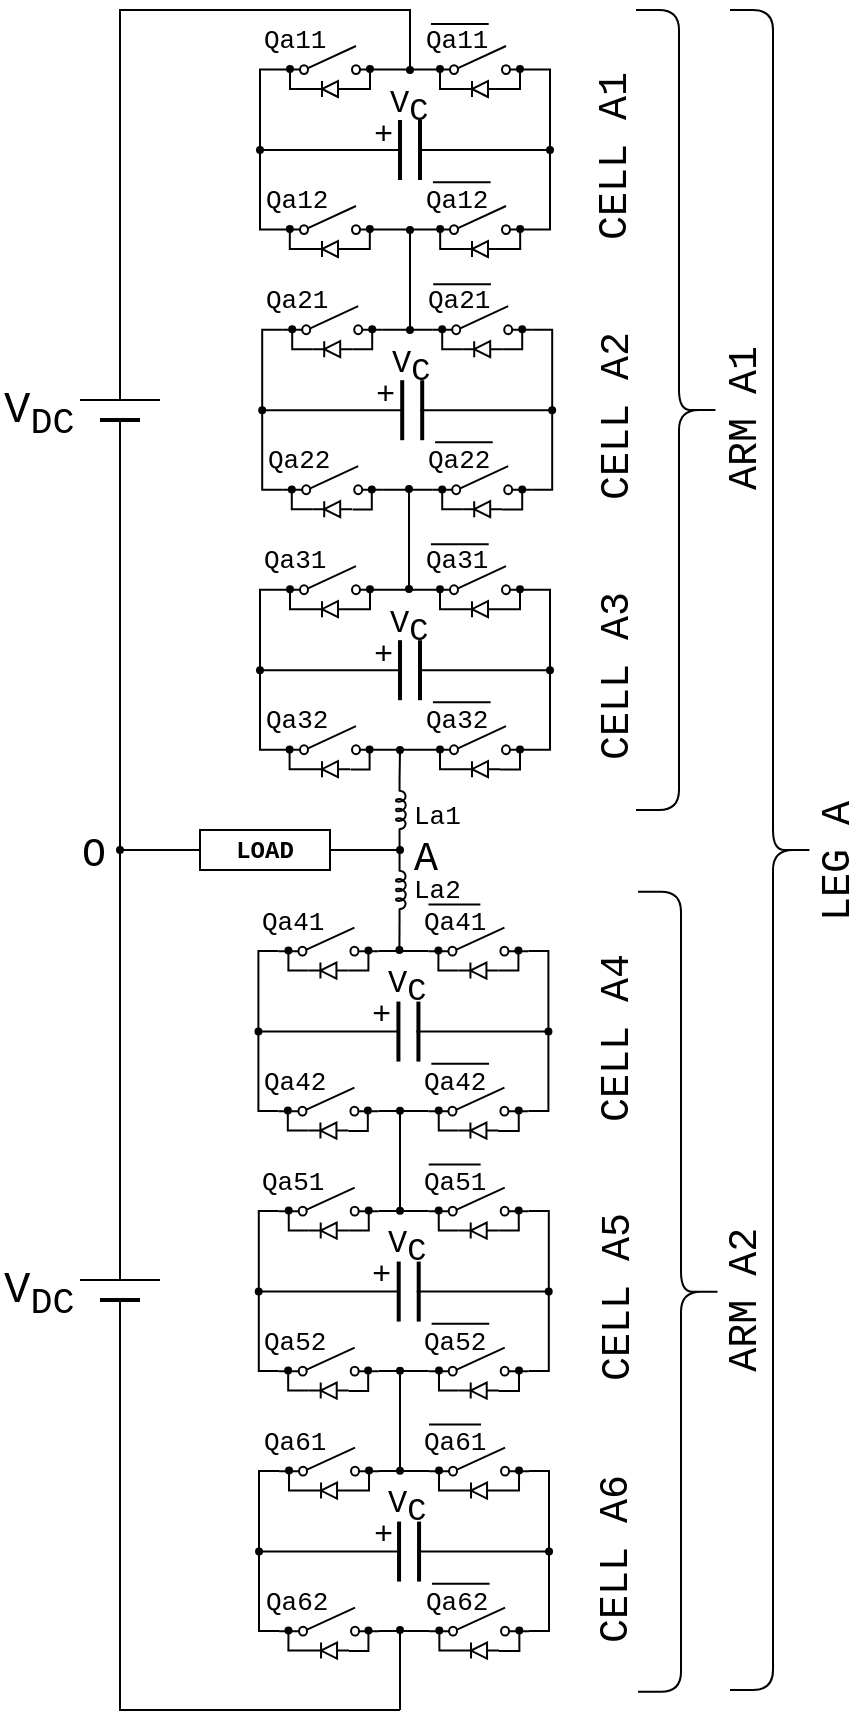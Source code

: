 <mxfile version="10.8.4" type="github"><diagram id="iKL2AW00o69sMmrHjwR3" name="Page-1"><mxGraphModel dx="387" dy="217" grid="1" gridSize="5" guides="1" tooltips="1" connect="1" arrows="1" fold="1" page="1" pageScale="1" pageWidth="827" pageHeight="1169" math="0" shadow="0"><root><mxCell id="0"/><mxCell id="1" parent="0"/><mxCell id="mSweiZAHsHK13-OoorXa-1" value="" style="endArrow=none;html=1;strokeWidth=1;" parent="1" edge="1"><mxGeometry width="50" height="50" relative="1" as="geometry"><mxPoint x="60" y="235" as="sourcePoint"/><mxPoint x="100" y="235" as="targetPoint"/></mxGeometry></mxCell><mxCell id="mSweiZAHsHK13-OoorXa-2" value="" style="endArrow=none;html=1;strokeWidth=2;" parent="1" edge="1"><mxGeometry width="50" height="50" relative="1" as="geometry"><mxPoint x="70" y="245" as="sourcePoint"/><mxPoint x="90" y="245" as="targetPoint"/></mxGeometry></mxCell><mxCell id="mSweiZAHsHK13-OoorXa-3" value="" style="endArrow=oval;html=1;strokeWidth=1;rounded=0;edgeStyle=orthogonalEdgeStyle;startArrow=none;startFill=0;endFill=1;endSize=3;" parent="1" edge="1"><mxGeometry width="50" height="50" relative="1" as="geometry"><mxPoint x="80" y="235" as="sourcePoint"/><mxPoint x="225" y="70" as="targetPoint"/><Array as="points"><mxPoint x="80" y="40"/><mxPoint x="225" y="40"/></Array></mxGeometry></mxCell><mxCell id="gMlWrB6JQao9kyZ73s_e-354" value="" style="endArrow=none;html=1;startArrow=oval;startFill=1;startSize=3;" parent="1" edge="1"><mxGeometry width="50" height="50" relative="1" as="geometry"><mxPoint x="220" y="850" as="sourcePoint"/><mxPoint x="220" y="890" as="targetPoint"/></mxGeometry></mxCell><mxCell id="gMlWrB6JQao9kyZ73s_e-360" value="" style="endArrow=none;html=1;strokeWidth=1;" parent="1" edge="1"><mxGeometry width="50" height="50" relative="1" as="geometry"><mxPoint x="60" y="675" as="sourcePoint"/><mxPoint x="100" y="675" as="targetPoint"/></mxGeometry></mxCell><mxCell id="gMlWrB6JQao9kyZ73s_e-361" value="" style="endArrow=none;html=1;strokeWidth=2;" parent="1" edge="1"><mxGeometry width="50" height="50" relative="1" as="geometry"><mxPoint x="70" y="685" as="sourcePoint"/><mxPoint x="90" y="685" as="targetPoint"/></mxGeometry></mxCell><mxCell id="gMlWrB6JQao9kyZ73s_e-362" value="" style="endArrow=none;html=1;strokeWidth=1;" parent="1" edge="1"><mxGeometry width="50" height="50" relative="1" as="geometry"><mxPoint x="80" y="675" as="sourcePoint"/><mxPoint x="80" y="245" as="targetPoint"/></mxGeometry></mxCell><mxCell id="gMlWrB6JQao9kyZ73s_e-363" value="" style="endArrow=none;html=1;strokeWidth=1;edgeStyle=orthogonalEdgeStyle;rounded=0;" parent="1" edge="1"><mxGeometry width="50" height="50" relative="1" as="geometry"><mxPoint x="220" y="890" as="sourcePoint"/><mxPoint x="80" y="685" as="targetPoint"/><Array as="points"><mxPoint x="220" y="890"/><mxPoint x="80" y="890"/></Array></mxGeometry></mxCell><mxCell id="gMlWrB6JQao9kyZ73s_e-369" value="&lt;b&gt;&lt;font face=&quot;Courier New&quot;&gt;LOAD&lt;/font&gt;&lt;/b&gt;" style="rounded=0;whiteSpace=wrap;html=1;verticalAlign=middle;align=center;" parent="1" vertex="1"><mxGeometry x="120" y="450" width="65" height="20" as="geometry"/></mxCell><mxCell id="gMlWrB6JQao9kyZ73s_e-370" value="" style="endArrow=none;html=1;strokeWidth=1;entryX=0;entryY=0.5;entryDx=0;entryDy=0;startArrow=oval;startFill=1;startSize=3;" parent="1" target="gMlWrB6JQao9kyZ73s_e-369" edge="1"><mxGeometry width="50" height="50" relative="1" as="geometry"><mxPoint x="80" y="460" as="sourcePoint"/><mxPoint x="165" y="445" as="targetPoint"/></mxGeometry></mxCell><mxCell id="gMlWrB6JQao9kyZ73s_e-371" value="" style="endArrow=none;html=1;strokeWidth=1;entryX=0;entryY=0.5;entryDx=0;entryDy=0;startArrow=oval;startFill=1;startSize=3;" parent="1" edge="1"><mxGeometry width="50" height="50" relative="1" as="geometry"><mxPoint x="220" y="460" as="sourcePoint"/><mxPoint x="185" y="460" as="targetPoint"/></mxGeometry></mxCell><mxCell id="gMlWrB6JQao9kyZ73s_e-372" value="&lt;font style=&quot;font-size: 22px&quot; face=&quot;Courier New&quot;&gt;V&lt;sub&gt;DC&lt;/sub&gt;&lt;/font&gt;" style="text;html=1;resizable=0;points=[];autosize=1;align=left;verticalAlign=top;spacingTop=-4;" parent="1" vertex="1"><mxGeometry x="20" y="225" width="50" height="25" as="geometry"/></mxCell><mxCell id="gMlWrB6JQao9kyZ73s_e-373" value="&lt;font style=&quot;font-size: 22px&quot; face=&quot;Courier New&quot;&gt;V&lt;sub&gt;DC&lt;/sub&gt;&lt;/font&gt;" style="text;html=1;resizable=0;points=[];autosize=1;align=left;verticalAlign=top;spacingTop=-4;" parent="1" vertex="1"><mxGeometry x="20" y="665" width="50" height="25" as="geometry"/></mxCell><mxCell id="gMlWrB6JQao9kyZ73s_e-374" value="&lt;font style=&quot;font-size: 20px&quot; face=&quot;Courier New&quot;&gt;CELL A1&lt;/font&gt;" style="text;html=1;resizable=0;points=[];autosize=1;align=left;verticalAlign=top;spacingTop=-4;direction=west;rotation=-90;" parent="1" vertex="1"><mxGeometry x="275" y="100" width="95" height="20" as="geometry"/></mxCell><mxCell id="gMlWrB6JQao9kyZ73s_e-375" value="&lt;font style=&quot;font-size: 20px&quot; face=&quot;Courier New&quot;&gt;CELL A2&lt;/font&gt;" style="text;html=1;resizable=0;points=[];autosize=1;align=left;verticalAlign=top;spacingTop=-4;direction=west;rotation=-90;" parent="1" vertex="1"><mxGeometry x="276" y="230" width="95" height="20" as="geometry"/></mxCell><mxCell id="gMlWrB6JQao9kyZ73s_e-376" value="&lt;font style=&quot;font-size: 20px&quot; face=&quot;Courier New&quot;&gt;CELL A3&lt;/font&gt;" style="text;html=1;resizable=0;points=[];autosize=1;align=left;verticalAlign=top;spacingTop=-4;direction=west;rotation=-90;" parent="1" vertex="1"><mxGeometry x="276" y="360" width="95" height="20" as="geometry"/></mxCell><mxCell id="gMlWrB6JQao9kyZ73s_e-377" value="&lt;font style=&quot;font-size: 20px&quot; face=&quot;Courier New&quot;&gt;A&lt;/font&gt;" style="text;html=1;resizable=0;points=[];autosize=1;align=left;verticalAlign=top;spacingTop=-4;" parent="1" vertex="1"><mxGeometry x="225" y="450" width="25" height="20" as="geometry"/></mxCell><mxCell id="gMlWrB6JQao9kyZ73s_e-378" value="&lt;font style=&quot;font-size: 20px&quot; face=&quot;Courier New&quot;&gt;O&lt;/font&gt;" style="text;html=1;resizable=0;points=[];autosize=1;align=left;verticalAlign=top;spacingTop=-4;" parent="1" vertex="1"><mxGeometry x="58.5" y="448" width="25" height="20" as="geometry"/></mxCell><mxCell id="gMlWrB6JQao9kyZ73s_e-379" value="&lt;font style=&quot;font-size: 20px&quot; face=&quot;Courier New&quot;&gt;CELL A4&lt;/font&gt;" style="text;html=1;resizable=0;points=[];autosize=1;align=left;verticalAlign=top;spacingTop=-4;direction=west;rotation=-90;" parent="1" vertex="1"><mxGeometry x="276" y="541" width="95" height="20" as="geometry"/></mxCell><mxCell id="gMlWrB6JQao9kyZ73s_e-380" value="&lt;font style=&quot;font-size: 20px&quot; face=&quot;Courier New&quot;&gt;CELL A5&lt;/font&gt;" style="text;html=1;resizable=0;points=[];autosize=1;align=left;verticalAlign=top;spacingTop=-4;direction=west;rotation=-90;" parent="1" vertex="1"><mxGeometry x="276.5" y="670" width="95" height="20" as="geometry"/></mxCell><mxCell id="gMlWrB6JQao9kyZ73s_e-381" value="&lt;font style=&quot;font-size: 20px&quot; face=&quot;Courier New&quot;&gt;CELL A6&lt;/font&gt;" style="text;html=1;resizable=0;points=[];autosize=1;align=left;verticalAlign=top;spacingTop=-4;direction=west;rotation=-90;" parent="1" vertex="1"><mxGeometry x="276" y="801.5" width="95" height="20" as="geometry"/></mxCell><mxCell id="gMlWrB6JQao9kyZ73s_e-382" value="&lt;font style=&quot;font-size: 13px;&quot; face=&quot;Courier New&quot;&gt;Qa11&lt;/font&gt;" style="text;html=1;resizable=0;points=[];autosize=1;align=left;verticalAlign=top;spacingTop=-4;fontSize=13;" parent="1" vertex="1"><mxGeometry x="150" y="44" width="50" height="25" as="geometry"/></mxCell><mxCell id="gMlWrB6JQao9kyZ73s_e-385" value="&lt;font style=&quot;font-size: 13px;&quot; face=&quot;Courier New&quot;&gt;Qa12&lt;/font&gt;" style="text;html=1;resizable=0;points=[];autosize=1;align=left;verticalAlign=top;spacingTop=-4;fontSize=13;" parent="1" vertex="1"><mxGeometry x="151" y="124" width="50" height="25" as="geometry"/></mxCell><mxCell id="gMlWrB6JQao9kyZ73s_e-386" value="&lt;font style=&quot;font-size: 13px;&quot; face=&quot;Courier New&quot;&gt;Qa12&lt;/font&gt;" style="text;html=1;resizable=0;points=[];autosize=1;align=left;verticalAlign=top;spacingTop=-4;fontSize=13;" parent="1" vertex="1"><mxGeometry x="231" y="124" width="50" height="25" as="geometry"/></mxCell><mxCell id="gMlWrB6JQao9kyZ73s_e-396" value="" style="endArrow=none;html=1;strokeWidth=1;fontSize=16;entryX=0.677;entryY=0.122;entryDx=0;entryDy=0;entryPerimeter=0;exitX=0.1;exitY=0.122;exitDx=0;exitDy=0;exitPerimeter=0;" parent="1" edge="1"><mxGeometry width="50" height="50" relative="1" as="geometry"><mxPoint x="236.453" y="126.07" as="sourcePoint"/><mxPoint x="265.291" y="126.07" as="targetPoint"/></mxGeometry></mxCell><mxCell id="gMlWrB6JQao9kyZ73s_e-475" value="&lt;font style=&quot;font-size: 16px;&quot; face=&quot;Courier New&quot;&gt;V&lt;sub style=&quot;font-size: 16px;&quot;&gt;C&lt;/sub&gt;&lt;/font&gt;" style="text;html=1;resizable=0;points=[];autosize=1;align=left;verticalAlign=top;spacingTop=-4;fontSize=16;" parent="1" vertex="1"><mxGeometry x="212.5" y="72.5" width="35" height="30" as="geometry"/></mxCell><mxCell id="gMlWrB6JQao9kyZ73s_e-478" value="+" style="text;html=1;resizable=0;points=[];autosize=1;align=left;verticalAlign=top;spacingTop=-4;fontSize=16;fontFamily=Courier New;" parent="1" vertex="1"><mxGeometry x="205" y="90.5" width="20" height="25" as="geometry"/></mxCell><mxCell id="cYpvPF9mMGufbuj8z-sn-11" value="" style="group" parent="1" vertex="1" connectable="0"><mxGeometry x="165" y="40" width="40" height="50" as="geometry"/></mxCell><mxCell id="cYpvPF9mMGufbuj8z-sn-12" value="" style="group" parent="cYpvPF9mMGufbuj8z-sn-11" vertex="1" connectable="0"><mxGeometry width="40" height="50" as="geometry"/></mxCell><mxCell id="cYpvPF9mMGufbuj8z-sn-7" value="" style="pointerEvents=1;verticalLabelPosition=bottom;shadow=0;dashed=0;align=center;fillColor=#ffffff;html=1;verticalAlign=top;strokeWidth=1;shape=mxgraph.electrical.electro-mechanical.simple_switch;direction=north;rotation=-90;flipV=1;flipH=1;" parent="cYpvPF9mMGufbuj8z-sn-12" vertex="1"><mxGeometry x="13" width="14" height="50" as="geometry"/></mxCell><mxCell id="cYpvPF9mMGufbuj8z-sn-8" style="edgeStyle=orthogonalEdgeStyle;rounded=0;orthogonalLoop=1;jettySize=auto;html=1;exitX=1;exitY=0.5;exitDx=0;exitDy=0;exitPerimeter=0;startSize=5;endArrow=oval;endFill=1;endSize=3;" parent="cYpvPF9mMGufbuj8z-sn-12" source="cYpvPF9mMGufbuj8z-sn-10" edge="1"><mxGeometry relative="1" as="geometry"><mxPoint y="29.5" as="targetPoint"/><Array as="points"><mxPoint y="39.5"/></Array></mxGeometry></mxCell><mxCell id="cYpvPF9mMGufbuj8z-sn-9" style="edgeStyle=orthogonalEdgeStyle;rounded=0;orthogonalLoop=1;jettySize=auto;html=1;startSize=5;endArrow=oval;endFill=1;endSize=3;exitX=0.004;exitY=0.47;exitDx=0;exitDy=0;exitPerimeter=0;" parent="cYpvPF9mMGufbuj8z-sn-12" edge="1"><mxGeometry relative="1" as="geometry"><mxPoint x="40" y="29.5" as="targetPoint"/><mxPoint x="30" y="39.5" as="sourcePoint"/><Array as="points"><mxPoint x="40" y="39.5"/></Array></mxGeometry></mxCell><mxCell id="cYpvPF9mMGufbuj8z-sn-10" value="" style="pointerEvents=1;fillColor=#000000;verticalLabelPosition=bottom;shadow=0;dashed=0;align=center;fillColor=#ffffff;html=1;verticalAlign=top;strokeWidth=1;shape=mxgraph.electrical.diodes.diode;direction=north;rotation=-90;" parent="cYpvPF9mMGufbuj8z-sn-12" vertex="1"><mxGeometry x="16" y="29.5" width="8" height="20" as="geometry"/></mxCell><mxCell id="cYpvPF9mMGufbuj8z-sn-13" value="" style="group" parent="1" vertex="1" connectable="0"><mxGeometry x="240" y="40" width="42.5" height="50" as="geometry"/></mxCell><mxCell id="cYpvPF9mMGufbuj8z-sn-14" value="" style="group" parent="cYpvPF9mMGufbuj8z-sn-13" vertex="1" connectable="0"><mxGeometry width="42.5" height="50" as="geometry"/></mxCell><mxCell id="cYpvPF9mMGufbuj8z-sn-15" value="" style="pointerEvents=1;verticalLabelPosition=bottom;shadow=0;dashed=0;align=center;fillColor=#ffffff;html=1;verticalAlign=top;strokeWidth=1;shape=mxgraph.electrical.electro-mechanical.simple_switch;direction=north;rotation=-90;flipV=1;flipH=1;" parent="cYpvPF9mMGufbuj8z-sn-14" vertex="1"><mxGeometry x="13" width="14" height="50" as="geometry"/></mxCell><mxCell id="cYpvPF9mMGufbuj8z-sn-16" style="edgeStyle=orthogonalEdgeStyle;rounded=0;orthogonalLoop=1;jettySize=auto;html=1;exitX=1;exitY=0.5;exitDx=0;exitDy=0;exitPerimeter=0;startSize=5;endArrow=oval;endFill=1;endSize=3;" parent="cYpvPF9mMGufbuj8z-sn-14" source="cYpvPF9mMGufbuj8z-sn-18" edge="1"><mxGeometry relative="1" as="geometry"><mxPoint y="29.5" as="targetPoint"/><Array as="points"><mxPoint y="39.5"/></Array></mxGeometry></mxCell><mxCell id="cYpvPF9mMGufbuj8z-sn-17" style="edgeStyle=orthogonalEdgeStyle;rounded=0;orthogonalLoop=1;jettySize=auto;html=1;startSize=5;endArrow=oval;endFill=1;endSize=3;exitX=0.004;exitY=0.47;exitDx=0;exitDy=0;exitPerimeter=0;" parent="cYpvPF9mMGufbuj8z-sn-14" edge="1"><mxGeometry relative="1" as="geometry"><mxPoint x="40" y="29.5" as="targetPoint"/><mxPoint x="30" y="39.5" as="sourcePoint"/><Array as="points"><mxPoint x="40" y="39.5"/></Array></mxGeometry></mxCell><mxCell id="cYpvPF9mMGufbuj8z-sn-18" value="" style="pointerEvents=1;fillColor=#000000;verticalLabelPosition=bottom;shadow=0;dashed=0;align=center;fillColor=#ffffff;html=1;verticalAlign=top;strokeWidth=1;shape=mxgraph.electrical.diodes.diode;direction=north;rotation=-90;" parent="cYpvPF9mMGufbuj8z-sn-14" vertex="1"><mxGeometry x="16" y="29.5" width="8" height="20" as="geometry"/></mxCell><mxCell id="gMlWrB6JQao9kyZ73s_e-383" value="&lt;font style=&quot;font-size: 13px;&quot; face=&quot;Courier New&quot;&gt;Qa11&lt;/font&gt;" style="text;html=1;resizable=0;points=[];autosize=1;align=left;verticalAlign=top;spacingTop=-4;fontSize=13;" parent="cYpvPF9mMGufbuj8z-sn-14" vertex="1"><mxGeometry x="-9.5" y="4" width="50" height="25" as="geometry"/></mxCell><mxCell id="gMlWrB6JQao9kyZ73s_e-384" value="" style="endArrow=none;html=1;strokeWidth=1;fontSize=16;entryX=0.677;entryY=0.122;entryDx=0;entryDy=0;entryPerimeter=0;exitX=0.1;exitY=0.122;exitDx=0;exitDy=0;exitPerimeter=0;" parent="cYpvPF9mMGufbuj8z-sn-14" source="gMlWrB6JQao9kyZ73s_e-383" target="gMlWrB6JQao9kyZ73s_e-383" edge="1"><mxGeometry width="50" height="50" relative="1" as="geometry"><mxPoint x="-2.43" y="3.047" as="sourcePoint"/><mxPoint x="23.337" y="3.047" as="targetPoint"/></mxGeometry></mxCell><mxCell id="cYpvPF9mMGufbuj8z-sn-1" value="" style="group;direction=west;rotation=-90;" parent="1" vertex="1" connectable="0"><mxGeometry x="210" y="105" width="30" height="10" as="geometry"/></mxCell><mxCell id="mSweiZAHsHK13-OoorXa-4" value="" style="endArrow=none;html=1;strokeWidth=2;" parent="cYpvPF9mMGufbuj8z-sn-1" edge="1"><mxGeometry width="50" height="50" relative="1" as="geometry"><mxPoint x="10" y="-10" as="sourcePoint"/><mxPoint x="10" y="20" as="targetPoint"/></mxGeometry></mxCell><mxCell id="mSweiZAHsHK13-OoorXa-5" value="" style="endArrow=none;html=1;strokeWidth=2;" parent="cYpvPF9mMGufbuj8z-sn-1" edge="1"><mxGeometry width="50" height="50" relative="1" as="geometry"><mxPoint x="20" y="-10" as="sourcePoint"/><mxPoint x="20" y="20" as="targetPoint"/></mxGeometry></mxCell><mxCell id="cYpvPF9mMGufbuj8z-sn-19" value="" style="pointerEvents=1;verticalLabelPosition=bottom;shadow=0;dashed=0;align=center;fillColor=#ffffff;html=1;verticalAlign=top;strokeWidth=1;shape=mxgraph.electrical.electro-mechanical.simple_switch;direction=north;rotation=-90;flipV=1;flipH=1;" parent="1" vertex="1"><mxGeometry x="178" y="120" width="14" height="50" as="geometry"/></mxCell><mxCell id="cYpvPF9mMGufbuj8z-sn-20" style="edgeStyle=orthogonalEdgeStyle;rounded=0;orthogonalLoop=1;jettySize=auto;html=1;exitX=1;exitY=0.5;exitDx=0;exitDy=0;exitPerimeter=0;startSize=5;endArrow=oval;endFill=1;endSize=3;" parent="1" source="cYpvPF9mMGufbuj8z-sn-22" edge="1"><mxGeometry relative="1" as="geometry"><mxPoint x="164.922" y="149.553" as="targetPoint"/><Array as="points"><mxPoint x="165" y="159.5"/></Array></mxGeometry></mxCell><mxCell id="cYpvPF9mMGufbuj8z-sn-21" style="edgeStyle=orthogonalEdgeStyle;rounded=0;orthogonalLoop=1;jettySize=auto;html=1;startSize=5;endArrow=oval;endFill=1;endSize=3;exitX=0.004;exitY=0.47;exitDx=0;exitDy=0;exitPerimeter=0;" parent="1" edge="1"><mxGeometry relative="1" as="geometry"><mxPoint x="204.922" y="149.553" as="targetPoint"/><mxPoint x="195.019" y="159.456" as="sourcePoint"/><Array as="points"><mxPoint x="205" y="159.5"/></Array></mxGeometry></mxCell><mxCell id="cYpvPF9mMGufbuj8z-sn-22" value="" style="pointerEvents=1;fillColor=#000000;verticalLabelPosition=bottom;shadow=0;dashed=0;align=center;fillColor=#ffffff;html=1;verticalAlign=top;strokeWidth=1;shape=mxgraph.electrical.diodes.diode;direction=north;rotation=-90;" parent="1" vertex="1"><mxGeometry x="181" y="149.5" width="8" height="20" as="geometry"/></mxCell><mxCell id="cYpvPF9mMGufbuj8z-sn-23" value="" style="pointerEvents=1;verticalLabelPosition=bottom;shadow=0;dashed=0;align=center;fillColor=#ffffff;html=1;verticalAlign=top;strokeWidth=1;shape=mxgraph.electrical.electro-mechanical.simple_switch;direction=north;rotation=-90;flipV=1;flipH=1;" parent="1" vertex="1"><mxGeometry x="253" y="120" width="14" height="50" as="geometry"/></mxCell><mxCell id="cYpvPF9mMGufbuj8z-sn-24" style="edgeStyle=orthogonalEdgeStyle;rounded=0;orthogonalLoop=1;jettySize=auto;html=1;exitX=1;exitY=0.5;exitDx=0;exitDy=0;exitPerimeter=0;startSize=5;endArrow=oval;endFill=1;endSize=3;" parent="1" source="cYpvPF9mMGufbuj8z-sn-26" edge="1"><mxGeometry relative="1" as="geometry"><mxPoint x="240.068" y="149.553" as="targetPoint"/><Array as="points"><mxPoint x="240" y="159.5"/></Array></mxGeometry></mxCell><mxCell id="cYpvPF9mMGufbuj8z-sn-25" style="edgeStyle=orthogonalEdgeStyle;rounded=0;orthogonalLoop=1;jettySize=auto;html=1;startSize=5;endArrow=oval;endFill=1;endSize=3;exitX=0.004;exitY=0.47;exitDx=0;exitDy=0;exitPerimeter=0;" parent="1" edge="1"><mxGeometry relative="1" as="geometry"><mxPoint x="280.068" y="149.553" as="targetPoint"/><mxPoint x="269.971" y="159.456" as="sourcePoint"/><Array as="points"><mxPoint x="280" y="159.5"/></Array></mxGeometry></mxCell><mxCell id="cYpvPF9mMGufbuj8z-sn-26" value="" style="pointerEvents=1;fillColor=#000000;verticalLabelPosition=bottom;shadow=0;dashed=0;align=center;fillColor=#ffffff;html=1;verticalAlign=top;strokeWidth=1;shape=mxgraph.electrical.diodes.diode;direction=north;rotation=-90;" parent="1" vertex="1"><mxGeometry x="256" y="149.5" width="8" height="20" as="geometry"/></mxCell><mxCell id="cYpvPF9mMGufbuj8z-sn-27" value="" style="endArrow=none;html=1;strokeWidth=1;fontFamily=Courier New;fontSize=16;exitX=1;exitY=0.84;exitDx=0;exitDy=0;exitPerimeter=0;entryX=0;entryY=0.84;entryDx=0;entryDy=0;entryPerimeter=0;" parent="1" source="cYpvPF9mMGufbuj8z-sn-7" target="cYpvPF9mMGufbuj8z-sn-15" edge="1"><mxGeometry width="50" height="50" relative="1" as="geometry"><mxPoint x="215" y="95" as="sourcePoint"/><mxPoint x="265" y="45" as="targetPoint"/></mxGeometry></mxCell><mxCell id="cYpvPF9mMGufbuj8z-sn-28" value="" style="endArrow=none;html=1;strokeWidth=1;fontFamily=Courier New;fontSize=16;entryX=0;entryY=0.84;entryDx=0;entryDy=0;entryPerimeter=0;exitX=0;exitY=0.84;exitDx=0;exitDy=0;exitPerimeter=0;edgeStyle=orthogonalEdgeStyle;rounded=0;" parent="1" source="cYpvPF9mMGufbuj8z-sn-19" target="cYpvPF9mMGufbuj8z-sn-7" edge="1"><mxGeometry width="50" height="50" relative="1" as="geometry"><mxPoint x="100" y="130" as="sourcePoint"/><mxPoint x="150" y="80" as="targetPoint"/></mxGeometry></mxCell><mxCell id="cYpvPF9mMGufbuj8z-sn-29" value="" style="endArrow=none;html=1;strokeWidth=1;fontFamily=Courier New;fontSize=16;entryX=1;entryY=0.84;entryDx=0;entryDy=0;entryPerimeter=0;exitX=1;exitY=0.84;exitDx=0;exitDy=0;exitPerimeter=0;edgeStyle=orthogonalEdgeStyle;rounded=0;" parent="1" source="cYpvPF9mMGufbuj8z-sn-15" target="cYpvPF9mMGufbuj8z-sn-23" edge="1"><mxGeometry width="50" height="50" relative="1" as="geometry"><mxPoint x="294.944" y="65.167" as="sourcePoint"/><mxPoint x="294.944" y="145.167" as="targetPoint"/></mxGeometry></mxCell><mxCell id="cYpvPF9mMGufbuj8z-sn-30" value="" style="endArrow=none;html=1;strokeWidth=1;fontFamily=Courier New;fontSize=16;startArrow=oval;startFill=1;startSize=3;" parent="1" edge="1"><mxGeometry width="50" height="50" relative="1" as="geometry"><mxPoint x="150" y="110" as="sourcePoint"/><mxPoint x="220" y="110" as="targetPoint"/></mxGeometry></mxCell><mxCell id="cYpvPF9mMGufbuj8z-sn-31" value="" style="endArrow=none;html=1;strokeWidth=1;fontFamily=Courier New;fontSize=16;startArrow=oval;startFill=1;startSize=3;" parent="1" edge="1"><mxGeometry width="50" height="50" relative="1" as="geometry"><mxPoint x="295" y="110" as="sourcePoint"/><mxPoint x="229" y="110" as="targetPoint"/></mxGeometry></mxCell><mxCell id="cYpvPF9mMGufbuj8z-sn-32" value="" style="endArrow=none;html=1;strokeWidth=1;fontFamily=Courier New;fontSize=16;entryX=0;entryY=0.84;entryDx=0;entryDy=0;entryPerimeter=0;exitX=1;exitY=0.84;exitDx=0;exitDy=0;exitPerimeter=0;" parent="1" source="cYpvPF9mMGufbuj8z-sn-19" target="cYpvPF9mMGufbuj8z-sn-23" edge="1"><mxGeometry width="50" height="50" relative="1" as="geometry"><mxPoint x="200" y="220" as="sourcePoint"/><mxPoint x="250" y="170" as="targetPoint"/></mxGeometry></mxCell><mxCell id="cYpvPF9mMGufbuj8z-sn-58" value="" style="endArrow=oval;html=1;strokeWidth=1;fontFamily=Courier New;fontSize=16;startArrow=oval;startFill=1;endFill=1;endSize=3;startSize=3;" parent="1" edge="1"><mxGeometry width="50" height="50" relative="1" as="geometry"><mxPoint x="225" y="200" as="sourcePoint"/><mxPoint x="225" y="150" as="targetPoint"/></mxGeometry></mxCell><mxCell id="cYpvPF9mMGufbuj8z-sn-209" value="" style="endArrow=oval;html=1;strokeWidth=1;fontFamily=Courier New;fontSize=16;startArrow=none;startFill=0;endFill=1;endSize=3;startSize=3;exitX=0;exitY=0.645;exitDx=0;exitDy=0;exitPerimeter=0;" parent="1" source="x_gr8CWgM29-MYQP3x-D-1" edge="1"><mxGeometry width="50" height="50" relative="1" as="geometry"><mxPoint x="220" y="425" as="sourcePoint"/><mxPoint x="220" y="410" as="targetPoint"/></mxGeometry></mxCell><mxCell id="cYpvPF9mMGufbuj8z-sn-130" value="&lt;font style=&quot;font-size: 13px;&quot; face=&quot;Courier New&quot;&gt;Qa21&lt;/font&gt;" style="text;html=1;resizable=0;points=[];autosize=1;align=left;verticalAlign=top;spacingTop=-4;fontSize=13;" parent="1" vertex="1"><mxGeometry x="151.1" y="174.1" width="50" height="25" as="geometry"/></mxCell><mxCell id="cYpvPF9mMGufbuj8z-sn-131" value="&lt;font style=&quot;font-size: 13px;&quot; face=&quot;Courier New&quot;&gt;Qa22&lt;/font&gt;" style="text;html=1;resizable=0;points=[];autosize=1;align=left;verticalAlign=top;spacingTop=-4;fontSize=13;" parent="1" vertex="1"><mxGeometry x="152.1" y="254.1" width="50" height="25" as="geometry"/></mxCell><mxCell id="cYpvPF9mMGufbuj8z-sn-132" value="&lt;font style=&quot;font-size: 13px;&quot; face=&quot;Courier New&quot;&gt;Qa22&lt;/font&gt;" style="text;html=1;resizable=0;points=[];autosize=1;align=left;verticalAlign=top;spacingTop=-4;fontSize=13;" parent="1" vertex="1"><mxGeometry x="232.1" y="254.1" width="50" height="25" as="geometry"/></mxCell><mxCell id="cYpvPF9mMGufbuj8z-sn-133" value="" style="endArrow=none;html=1;strokeWidth=1;fontSize=16;entryX=0.677;entryY=0.122;entryDx=0;entryDy=0;entryPerimeter=0;exitX=0.1;exitY=0.122;exitDx=0;exitDy=0;exitPerimeter=0;" parent="1" edge="1"><mxGeometry width="50" height="50" relative="1" as="geometry"><mxPoint x="237.553" y="256.17" as="sourcePoint"/><mxPoint x="266.391" y="256.17" as="targetPoint"/></mxGeometry></mxCell><mxCell id="cYpvPF9mMGufbuj8z-sn-134" value="&lt;font style=&quot;font-size: 16px;&quot; face=&quot;Courier New&quot;&gt;V&lt;sub style=&quot;font-size: 16px;&quot;&gt;C&lt;/sub&gt;&lt;/font&gt;" style="text;html=1;resizable=0;points=[];autosize=1;align=left;verticalAlign=top;spacingTop=-4;fontSize=16;" parent="1" vertex="1"><mxGeometry x="213.6" y="202.6" width="35" height="30" as="geometry"/></mxCell><mxCell id="cYpvPF9mMGufbuj8z-sn-135" value="+" style="text;html=1;resizable=0;points=[];autosize=1;align=left;verticalAlign=top;spacingTop=-4;fontSize=16;fontFamily=Courier New;" parent="1" vertex="1"><mxGeometry x="206.1" y="220.6" width="20" height="25" as="geometry"/></mxCell><mxCell id="cYpvPF9mMGufbuj8z-sn-136" value="" style="group" parent="1" vertex="1" connectable="0"><mxGeometry x="166.1" y="170.1" width="40" height="50" as="geometry"/></mxCell><mxCell id="cYpvPF9mMGufbuj8z-sn-137" value="" style="group" parent="cYpvPF9mMGufbuj8z-sn-136" vertex="1" connectable="0"><mxGeometry width="40" height="50" as="geometry"/></mxCell><mxCell id="cYpvPF9mMGufbuj8z-sn-138" value="" style="pointerEvents=1;verticalLabelPosition=bottom;shadow=0;dashed=0;align=center;fillColor=#ffffff;html=1;verticalAlign=top;strokeWidth=1;shape=mxgraph.electrical.electro-mechanical.simple_switch;direction=north;rotation=-90;flipV=1;flipH=1;" parent="cYpvPF9mMGufbuj8z-sn-137" vertex="1"><mxGeometry x="13" width="14" height="50" as="geometry"/></mxCell><mxCell id="cYpvPF9mMGufbuj8z-sn-139" style="edgeStyle=orthogonalEdgeStyle;rounded=0;orthogonalLoop=1;jettySize=auto;html=1;exitX=1;exitY=0.5;exitDx=0;exitDy=0;exitPerimeter=0;startSize=5;endArrow=oval;endFill=1;endSize=3;" parent="cYpvPF9mMGufbuj8z-sn-137" source="cYpvPF9mMGufbuj8z-sn-141" edge="1"><mxGeometry relative="1" as="geometry"><mxPoint y="29.5" as="targetPoint"/><Array as="points"><mxPoint y="39.5"/></Array></mxGeometry></mxCell><mxCell id="cYpvPF9mMGufbuj8z-sn-140" style="edgeStyle=orthogonalEdgeStyle;rounded=0;orthogonalLoop=1;jettySize=auto;html=1;startSize=5;endArrow=oval;endFill=1;endSize=3;exitX=0.004;exitY=0.47;exitDx=0;exitDy=0;exitPerimeter=0;" parent="cYpvPF9mMGufbuj8z-sn-137" edge="1"><mxGeometry relative="1" as="geometry"><mxPoint x="40" y="29.5" as="targetPoint"/><mxPoint x="30" y="39.5" as="sourcePoint"/><Array as="points"><mxPoint x="40" y="39.5"/></Array></mxGeometry></mxCell><mxCell id="cYpvPF9mMGufbuj8z-sn-141" value="" style="pointerEvents=1;fillColor=#000000;verticalLabelPosition=bottom;shadow=0;dashed=0;align=center;fillColor=#ffffff;html=1;verticalAlign=top;strokeWidth=1;shape=mxgraph.electrical.diodes.diode;direction=north;rotation=-90;" parent="cYpvPF9mMGufbuj8z-sn-137" vertex="1"><mxGeometry x="16" y="29.5" width="8" height="20" as="geometry"/></mxCell><mxCell id="cYpvPF9mMGufbuj8z-sn-142" value="" style="group;fontSize=12;" parent="1" vertex="1" connectable="0"><mxGeometry x="241.1" y="170.1" width="42.5" height="50" as="geometry"/></mxCell><mxCell id="cYpvPF9mMGufbuj8z-sn-143" value="" style="group" parent="cYpvPF9mMGufbuj8z-sn-142" vertex="1" connectable="0"><mxGeometry width="42.5" height="50" as="geometry"/></mxCell><mxCell id="cYpvPF9mMGufbuj8z-sn-144" value="" style="pointerEvents=1;verticalLabelPosition=bottom;shadow=0;dashed=0;align=center;fillColor=#ffffff;html=1;verticalAlign=top;strokeWidth=1;shape=mxgraph.electrical.electro-mechanical.simple_switch;direction=north;rotation=-90;flipV=1;flipH=1;" parent="cYpvPF9mMGufbuj8z-sn-143" vertex="1"><mxGeometry x="13" width="14" height="50" as="geometry"/></mxCell><mxCell id="cYpvPF9mMGufbuj8z-sn-145" style="edgeStyle=orthogonalEdgeStyle;rounded=0;orthogonalLoop=1;jettySize=auto;html=1;exitX=1;exitY=0.5;exitDx=0;exitDy=0;exitPerimeter=0;startSize=5;endArrow=oval;endFill=1;endSize=3;" parent="cYpvPF9mMGufbuj8z-sn-143" source="cYpvPF9mMGufbuj8z-sn-147" edge="1"><mxGeometry relative="1" as="geometry"><mxPoint y="29.5" as="targetPoint"/><Array as="points"><mxPoint y="39.5"/></Array></mxGeometry></mxCell><mxCell id="cYpvPF9mMGufbuj8z-sn-146" style="edgeStyle=orthogonalEdgeStyle;rounded=0;orthogonalLoop=1;jettySize=auto;html=1;startSize=5;endArrow=oval;endFill=1;endSize=3;exitX=0.004;exitY=0.47;exitDx=0;exitDy=0;exitPerimeter=0;" parent="cYpvPF9mMGufbuj8z-sn-143" edge="1"><mxGeometry relative="1" as="geometry"><mxPoint x="40" y="29.5" as="targetPoint"/><mxPoint x="30" y="39.5" as="sourcePoint"/><Array as="points"><mxPoint x="40" y="39.5"/></Array></mxGeometry></mxCell><mxCell id="cYpvPF9mMGufbuj8z-sn-147" value="" style="pointerEvents=1;fillColor=#000000;verticalLabelPosition=bottom;shadow=0;dashed=0;align=center;fillColor=#ffffff;html=1;verticalAlign=top;strokeWidth=1;shape=mxgraph.electrical.diodes.diode;direction=north;rotation=-90;" parent="cYpvPF9mMGufbuj8z-sn-143" vertex="1"><mxGeometry x="16" y="29.5" width="8" height="20" as="geometry"/></mxCell><mxCell id="cYpvPF9mMGufbuj8z-sn-148" value="&lt;font style=&quot;font-size: 13px;&quot; face=&quot;Courier New&quot;&gt;Qa21&lt;/font&gt;" style="text;html=1;resizable=0;points=[];autosize=1;align=left;verticalAlign=top;spacingTop=-4;fontSize=13;" parent="cYpvPF9mMGufbuj8z-sn-143" vertex="1"><mxGeometry x="-9.5" y="4" width="50" height="25" as="geometry"/></mxCell><mxCell id="cYpvPF9mMGufbuj8z-sn-149" value="" style="endArrow=none;html=1;strokeWidth=1;fontSize=16;entryX=0.677;entryY=0.122;entryDx=0;entryDy=0;entryPerimeter=0;exitX=0.1;exitY=0.122;exitDx=0;exitDy=0;exitPerimeter=0;" parent="cYpvPF9mMGufbuj8z-sn-143" source="cYpvPF9mMGufbuj8z-sn-148" target="cYpvPF9mMGufbuj8z-sn-148" edge="1"><mxGeometry width="50" height="50" relative="1" as="geometry"><mxPoint x="-2.43" y="3.047" as="sourcePoint"/><mxPoint x="23.337" y="3.047" as="targetPoint"/></mxGeometry></mxCell><mxCell id="cYpvPF9mMGufbuj8z-sn-150" value="" style="group;direction=west;rotation=-90;" parent="1" vertex="1" connectable="0"><mxGeometry x="211.1" y="235.1" width="30" height="10" as="geometry"/></mxCell><mxCell id="cYpvPF9mMGufbuj8z-sn-151" value="" style="endArrow=none;html=1;strokeWidth=2;" parent="cYpvPF9mMGufbuj8z-sn-150" edge="1"><mxGeometry width="50" height="50" relative="1" as="geometry"><mxPoint x="10" y="-10" as="sourcePoint"/><mxPoint x="10" y="20" as="targetPoint"/></mxGeometry></mxCell><mxCell id="cYpvPF9mMGufbuj8z-sn-152" value="" style="endArrow=none;html=1;strokeWidth=2;" parent="cYpvPF9mMGufbuj8z-sn-150" edge="1"><mxGeometry width="50" height="50" relative="1" as="geometry"><mxPoint x="20" y="-10" as="sourcePoint"/><mxPoint x="20" y="20" as="targetPoint"/></mxGeometry></mxCell><mxCell id="cYpvPF9mMGufbuj8z-sn-153" value="" style="pointerEvents=1;verticalLabelPosition=bottom;shadow=0;dashed=0;align=center;fillColor=#ffffff;html=1;verticalAlign=top;strokeWidth=1;shape=mxgraph.electrical.electro-mechanical.simple_switch;direction=north;rotation=-90;flipV=1;flipH=1;" parent="1" vertex="1"><mxGeometry x="179.1" y="250.1" width="14" height="50" as="geometry"/></mxCell><mxCell id="cYpvPF9mMGufbuj8z-sn-154" style="edgeStyle=orthogonalEdgeStyle;rounded=0;orthogonalLoop=1;jettySize=auto;html=1;exitX=1;exitY=0.5;exitDx=0;exitDy=0;exitPerimeter=0;startSize=5;endArrow=oval;endFill=1;endSize=3;" parent="1" source="cYpvPF9mMGufbuj8z-sn-156" edge="1"><mxGeometry relative="1" as="geometry"><mxPoint x="165.9" y="279.7" as="targetPoint"/><Array as="points"><mxPoint x="166.1" y="289.6"/></Array></mxGeometry></mxCell><mxCell id="cYpvPF9mMGufbuj8z-sn-155" style="edgeStyle=orthogonalEdgeStyle;rounded=0;orthogonalLoop=1;jettySize=auto;html=1;startSize=5;endArrow=oval;endFill=1;endSize=3;exitX=0.004;exitY=0.47;exitDx=0;exitDy=0;exitPerimeter=0;" parent="1" edge="1"><mxGeometry relative="1" as="geometry"><mxPoint x="205.9" y="279.7" as="targetPoint"/><mxPoint x="196.3" y="289.7" as="sourcePoint"/><Array as="points"><mxPoint x="206.1" y="289.6"/></Array></mxGeometry></mxCell><mxCell id="cYpvPF9mMGufbuj8z-sn-156" value="" style="pointerEvents=1;fillColor=#000000;verticalLabelPosition=bottom;shadow=0;dashed=0;align=center;fillColor=#ffffff;html=1;verticalAlign=top;strokeWidth=1;shape=mxgraph.electrical.diodes.diode;direction=north;rotation=-90;" parent="1" vertex="1"><mxGeometry x="182.1" y="279.6" width="8" height="20" as="geometry"/></mxCell><mxCell id="cYpvPF9mMGufbuj8z-sn-157" value="" style="pointerEvents=1;verticalLabelPosition=bottom;shadow=0;dashed=0;align=center;fillColor=#ffffff;html=1;verticalAlign=top;strokeWidth=1;shape=mxgraph.electrical.electro-mechanical.simple_switch;direction=north;rotation=-90;flipV=1;flipH=1;" parent="1" vertex="1"><mxGeometry x="254.1" y="250.1" width="14" height="50" as="geometry"/></mxCell><mxCell id="cYpvPF9mMGufbuj8z-sn-158" style="edgeStyle=orthogonalEdgeStyle;rounded=0;orthogonalLoop=1;jettySize=auto;html=1;exitX=1;exitY=0.5;exitDx=0;exitDy=0;exitPerimeter=0;startSize=5;endArrow=oval;endFill=1;endSize=3;" parent="1" source="cYpvPF9mMGufbuj8z-sn-160" edge="1"><mxGeometry relative="1" as="geometry"><mxPoint x="241.1" y="279.7" as="targetPoint"/><Array as="points"><mxPoint x="241.1" y="289.6"/></Array></mxGeometry></mxCell><mxCell id="cYpvPF9mMGufbuj8z-sn-159" style="edgeStyle=orthogonalEdgeStyle;rounded=0;orthogonalLoop=1;jettySize=auto;html=1;startSize=5;endArrow=oval;endFill=1;endSize=3;exitX=0.004;exitY=0.47;exitDx=0;exitDy=0;exitPerimeter=0;" parent="1" edge="1"><mxGeometry relative="1" as="geometry"><mxPoint x="281.1" y="279.7" as="targetPoint"/><mxPoint x="271.1" y="289.7" as="sourcePoint"/><Array as="points"><mxPoint x="281.1" y="289.6"/></Array></mxGeometry></mxCell><mxCell id="cYpvPF9mMGufbuj8z-sn-160" value="" style="pointerEvents=1;fillColor=#000000;verticalLabelPosition=bottom;shadow=0;dashed=0;align=center;fillColor=#ffffff;html=1;verticalAlign=top;strokeWidth=1;shape=mxgraph.electrical.diodes.diode;direction=north;rotation=-90;" parent="1" vertex="1"><mxGeometry x="257.1" y="279.6" width="8" height="20" as="geometry"/></mxCell><mxCell id="cYpvPF9mMGufbuj8z-sn-161" value="" style="endArrow=none;html=1;strokeWidth=1;fontFamily=Courier New;fontSize=16;exitX=1;exitY=0.84;exitDx=0;exitDy=0;exitPerimeter=0;entryX=0;entryY=0.84;entryDx=0;entryDy=0;entryPerimeter=0;" parent="1" source="cYpvPF9mMGufbuj8z-sn-138" target="cYpvPF9mMGufbuj8z-sn-144" edge="1"><mxGeometry width="50" height="50" relative="1" as="geometry"><mxPoint x="216.1" y="225.1" as="sourcePoint"/><mxPoint x="266.1" y="175.1" as="targetPoint"/></mxGeometry></mxCell><mxCell id="cYpvPF9mMGufbuj8z-sn-162" value="" style="endArrow=none;html=1;strokeWidth=1;fontFamily=Courier New;fontSize=16;entryX=0;entryY=0.84;entryDx=0;entryDy=0;entryPerimeter=0;exitX=0;exitY=0.84;exitDx=0;exitDy=0;exitPerimeter=0;edgeStyle=orthogonalEdgeStyle;rounded=0;" parent="1" source="cYpvPF9mMGufbuj8z-sn-153" target="cYpvPF9mMGufbuj8z-sn-138" edge="1"><mxGeometry width="50" height="50" relative="1" as="geometry"><mxPoint x="101.1" y="260.1" as="sourcePoint"/><mxPoint x="151.1" y="210.1" as="targetPoint"/></mxGeometry></mxCell><mxCell id="cYpvPF9mMGufbuj8z-sn-163" value="" style="endArrow=none;html=1;strokeWidth=1;fontFamily=Courier New;fontSize=16;entryX=1;entryY=0.84;entryDx=0;entryDy=0;entryPerimeter=0;exitX=1;exitY=0.84;exitDx=0;exitDy=0;exitPerimeter=0;edgeStyle=orthogonalEdgeStyle;rounded=0;" parent="1" source="cYpvPF9mMGufbuj8z-sn-144" target="cYpvPF9mMGufbuj8z-sn-157" edge="1"><mxGeometry width="50" height="50" relative="1" as="geometry"><mxPoint x="296.044" y="195.267" as="sourcePoint"/><mxPoint x="296.044" y="275.267" as="targetPoint"/></mxGeometry></mxCell><mxCell id="cYpvPF9mMGufbuj8z-sn-164" value="" style="endArrow=none;html=1;strokeWidth=1;fontFamily=Courier New;fontSize=16;startArrow=oval;startFill=1;startSize=3;" parent="1" edge="1"><mxGeometry width="50" height="50" relative="1" as="geometry"><mxPoint x="151.1" y="240.1" as="sourcePoint"/><mxPoint x="221.1" y="240.1" as="targetPoint"/></mxGeometry></mxCell><mxCell id="cYpvPF9mMGufbuj8z-sn-165" value="" style="endArrow=none;html=1;strokeWidth=1;fontFamily=Courier New;fontSize=16;startArrow=oval;startFill=1;startSize=3;" parent="1" edge="1"><mxGeometry width="50" height="50" relative="1" as="geometry"><mxPoint x="296.1" y="240.1" as="sourcePoint"/><mxPoint x="230.1" y="240.1" as="targetPoint"/></mxGeometry></mxCell><mxCell id="cYpvPF9mMGufbuj8z-sn-166" value="" style="endArrow=none;html=1;strokeWidth=1;fontFamily=Courier New;fontSize=16;entryX=0;entryY=0.84;entryDx=0;entryDy=0;entryPerimeter=0;exitX=1;exitY=0.84;exitDx=0;exitDy=0;exitPerimeter=0;" parent="1" source="cYpvPF9mMGufbuj8z-sn-153" target="cYpvPF9mMGufbuj8z-sn-157" edge="1"><mxGeometry width="50" height="50" relative="1" as="geometry"><mxPoint x="201.1" y="350.1" as="sourcePoint"/><mxPoint x="251.1" y="300.1" as="targetPoint"/></mxGeometry></mxCell><mxCell id="cYpvPF9mMGufbuj8z-sn-207" value="" style="endArrow=oval;html=1;strokeWidth=1;fontFamily=Courier New;fontSize=16;startArrow=oval;startFill=1;endFill=1;endSize=3;startSize=3;" parent="1" edge="1"><mxGeometry width="50" height="50" relative="1" as="geometry"><mxPoint x="224.5" y="329.5" as="sourcePoint"/><mxPoint x="224.5" y="279.5" as="targetPoint"/></mxGeometry></mxCell><mxCell id="cYpvPF9mMGufbuj8z-sn-91" value="&lt;font style=&quot;font-size: 13px;&quot; face=&quot;Courier New&quot;&gt;Qa31&lt;/font&gt;" style="text;html=1;resizable=0;points=[];autosize=1;align=left;verticalAlign=top;spacingTop=-4;fontSize=13;" parent="1" vertex="1"><mxGeometry x="150" y="304.1" width="50" height="25" as="geometry"/></mxCell><mxCell id="cYpvPF9mMGufbuj8z-sn-92" value="&lt;font style=&quot;font-size: 13px;&quot; face=&quot;Courier New&quot;&gt;Qa32&lt;/font&gt;" style="text;html=1;resizable=0;points=[];autosize=1;align=left;verticalAlign=top;spacingTop=-4;fontSize=13;" parent="1" vertex="1"><mxGeometry x="151" y="384.1" width="50" height="25" as="geometry"/></mxCell><mxCell id="cYpvPF9mMGufbuj8z-sn-93" value="&lt;font style=&quot;font-size: 13px;&quot; face=&quot;Courier New&quot;&gt;Qa32&lt;/font&gt;" style="text;html=1;resizable=0;points=[];autosize=1;align=left;verticalAlign=top;spacingTop=-4;fontSize=13;" parent="1" vertex="1"><mxGeometry x="231" y="384.1" width="50" height="25" as="geometry"/></mxCell><mxCell id="cYpvPF9mMGufbuj8z-sn-94" value="" style="endArrow=none;html=1;strokeWidth=1;fontSize=16;entryX=0.677;entryY=0.122;entryDx=0;entryDy=0;entryPerimeter=0;exitX=0.1;exitY=0.122;exitDx=0;exitDy=0;exitPerimeter=0;" parent="1" edge="1"><mxGeometry width="50" height="50" relative="1" as="geometry"><mxPoint x="236.453" y="386.17" as="sourcePoint"/><mxPoint x="265.291" y="386.17" as="targetPoint"/></mxGeometry></mxCell><mxCell id="cYpvPF9mMGufbuj8z-sn-95" value="&lt;font style=&quot;font-size: 16px;&quot; face=&quot;Courier New&quot;&gt;V&lt;sub style=&quot;font-size: 16px;&quot;&gt;C&lt;/sub&gt;&lt;/font&gt;" style="text;html=1;resizable=0;points=[];autosize=1;align=left;verticalAlign=top;spacingTop=-4;fontSize=16;" parent="1" vertex="1"><mxGeometry x="212.5" y="332.6" width="35" height="30" as="geometry"/></mxCell><mxCell id="cYpvPF9mMGufbuj8z-sn-96" value="+" style="text;html=1;resizable=0;points=[];autosize=1;align=left;verticalAlign=top;spacingTop=-4;fontSize=16;fontFamily=Courier New;" parent="1" vertex="1"><mxGeometry x="205" y="350.6" width="20" height="25" as="geometry"/></mxCell><mxCell id="cYpvPF9mMGufbuj8z-sn-97" value="" style="group" parent="1" vertex="1" connectable="0"><mxGeometry x="165" y="300.1" width="40" height="50" as="geometry"/></mxCell><mxCell id="cYpvPF9mMGufbuj8z-sn-98" value="" style="group" parent="cYpvPF9mMGufbuj8z-sn-97" vertex="1" connectable="0"><mxGeometry width="40" height="50" as="geometry"/></mxCell><mxCell id="cYpvPF9mMGufbuj8z-sn-99" value="" style="pointerEvents=1;verticalLabelPosition=bottom;shadow=0;dashed=0;align=center;fillColor=#ffffff;html=1;verticalAlign=top;strokeWidth=1;shape=mxgraph.electrical.electro-mechanical.simple_switch;direction=north;rotation=-90;flipV=1;flipH=1;" parent="cYpvPF9mMGufbuj8z-sn-98" vertex="1"><mxGeometry x="13" width="14" height="50" as="geometry"/></mxCell><mxCell id="cYpvPF9mMGufbuj8z-sn-100" style="edgeStyle=orthogonalEdgeStyle;rounded=0;orthogonalLoop=1;jettySize=auto;html=1;exitX=1;exitY=0.5;exitDx=0;exitDy=0;exitPerimeter=0;startSize=5;endArrow=oval;endFill=1;endSize=3;" parent="cYpvPF9mMGufbuj8z-sn-98" source="cYpvPF9mMGufbuj8z-sn-102" edge="1"><mxGeometry relative="1" as="geometry"><mxPoint y="29.5" as="targetPoint"/><Array as="points"><mxPoint y="39.5"/></Array></mxGeometry></mxCell><mxCell id="cYpvPF9mMGufbuj8z-sn-101" style="edgeStyle=orthogonalEdgeStyle;rounded=0;orthogonalLoop=1;jettySize=auto;html=1;startSize=5;endArrow=oval;endFill=1;endSize=3;exitX=0.004;exitY=0.47;exitDx=0;exitDy=0;exitPerimeter=0;" parent="cYpvPF9mMGufbuj8z-sn-98" edge="1"><mxGeometry relative="1" as="geometry"><mxPoint x="40" y="29.5" as="targetPoint"/><mxPoint x="30" y="39.5" as="sourcePoint"/><Array as="points"><mxPoint x="40" y="39.5"/></Array></mxGeometry></mxCell><mxCell id="cYpvPF9mMGufbuj8z-sn-102" value="" style="pointerEvents=1;fillColor=#000000;verticalLabelPosition=bottom;shadow=0;dashed=0;align=center;fillColor=#ffffff;html=1;verticalAlign=top;strokeWidth=1;shape=mxgraph.electrical.diodes.diode;direction=north;rotation=-90;" parent="cYpvPF9mMGufbuj8z-sn-98" vertex="1"><mxGeometry x="16" y="29.5" width="8" height="20" as="geometry"/></mxCell><mxCell id="cYpvPF9mMGufbuj8z-sn-103" value="" style="group" parent="1" vertex="1" connectable="0"><mxGeometry x="240" y="300.1" width="42.5" height="50" as="geometry"/></mxCell><mxCell id="cYpvPF9mMGufbuj8z-sn-104" value="" style="group" parent="cYpvPF9mMGufbuj8z-sn-103" vertex="1" connectable="0"><mxGeometry width="42.5" height="50" as="geometry"/></mxCell><mxCell id="cYpvPF9mMGufbuj8z-sn-105" value="" style="pointerEvents=1;verticalLabelPosition=bottom;shadow=0;dashed=0;align=center;fillColor=#ffffff;html=1;verticalAlign=top;strokeWidth=1;shape=mxgraph.electrical.electro-mechanical.simple_switch;direction=north;rotation=-90;flipV=1;flipH=1;" parent="cYpvPF9mMGufbuj8z-sn-104" vertex="1"><mxGeometry x="13" width="14" height="50" as="geometry"/></mxCell><mxCell id="cYpvPF9mMGufbuj8z-sn-106" style="edgeStyle=orthogonalEdgeStyle;rounded=0;orthogonalLoop=1;jettySize=auto;html=1;exitX=1;exitY=0.5;exitDx=0;exitDy=0;exitPerimeter=0;startSize=5;endArrow=oval;endFill=1;endSize=3;" parent="cYpvPF9mMGufbuj8z-sn-104" source="cYpvPF9mMGufbuj8z-sn-108" edge="1"><mxGeometry relative="1" as="geometry"><mxPoint y="29.5" as="targetPoint"/><Array as="points"><mxPoint y="39.5"/></Array></mxGeometry></mxCell><mxCell id="cYpvPF9mMGufbuj8z-sn-107" style="edgeStyle=orthogonalEdgeStyle;rounded=0;orthogonalLoop=1;jettySize=auto;html=1;startSize=5;endArrow=oval;endFill=1;endSize=3;exitX=0.004;exitY=0.47;exitDx=0;exitDy=0;exitPerimeter=0;" parent="cYpvPF9mMGufbuj8z-sn-104" edge="1"><mxGeometry relative="1" as="geometry"><mxPoint x="40" y="29.5" as="targetPoint"/><mxPoint x="30" y="39.5" as="sourcePoint"/><Array as="points"><mxPoint x="40" y="39.5"/></Array></mxGeometry></mxCell><mxCell id="cYpvPF9mMGufbuj8z-sn-108" value="" style="pointerEvents=1;fillColor=#000000;verticalLabelPosition=bottom;shadow=0;dashed=0;align=center;fillColor=#ffffff;html=1;verticalAlign=top;strokeWidth=1;shape=mxgraph.electrical.diodes.diode;direction=north;rotation=-90;" parent="cYpvPF9mMGufbuj8z-sn-104" vertex="1"><mxGeometry x="16" y="29.5" width="8" height="20" as="geometry"/></mxCell><mxCell id="cYpvPF9mMGufbuj8z-sn-109" value="&lt;font style=&quot;font-size: 13px;&quot; face=&quot;Courier New&quot;&gt;Qa31&lt;/font&gt;" style="text;html=1;resizable=0;points=[];autosize=1;align=left;verticalAlign=top;spacingTop=-4;fontSize=13;" parent="cYpvPF9mMGufbuj8z-sn-104" vertex="1"><mxGeometry x="-9.5" y="4" width="50" height="25" as="geometry"/></mxCell><mxCell id="cYpvPF9mMGufbuj8z-sn-110" value="" style="endArrow=none;html=1;strokeWidth=1;fontSize=16;entryX=0.677;entryY=0.122;entryDx=0;entryDy=0;entryPerimeter=0;exitX=0.1;exitY=0.122;exitDx=0;exitDy=0;exitPerimeter=0;" parent="cYpvPF9mMGufbuj8z-sn-104" source="cYpvPF9mMGufbuj8z-sn-109" target="cYpvPF9mMGufbuj8z-sn-109" edge="1"><mxGeometry width="50" height="50" relative="1" as="geometry"><mxPoint x="-2.43" y="3.047" as="sourcePoint"/><mxPoint x="23.337" y="3.047" as="targetPoint"/></mxGeometry></mxCell><mxCell id="cYpvPF9mMGufbuj8z-sn-111" value="" style="group;direction=west;rotation=-90;" parent="1" vertex="1" connectable="0"><mxGeometry x="210" y="365.1" width="30" height="10" as="geometry"/></mxCell><mxCell id="cYpvPF9mMGufbuj8z-sn-112" value="" style="endArrow=none;html=1;strokeWidth=2;" parent="cYpvPF9mMGufbuj8z-sn-111" edge="1"><mxGeometry width="50" height="50" relative="1" as="geometry"><mxPoint x="10" y="-10" as="sourcePoint"/><mxPoint x="10" y="20" as="targetPoint"/></mxGeometry></mxCell><mxCell id="cYpvPF9mMGufbuj8z-sn-113" value="" style="endArrow=none;html=1;strokeWidth=2;" parent="cYpvPF9mMGufbuj8z-sn-111" edge="1"><mxGeometry width="50" height="50" relative="1" as="geometry"><mxPoint x="20" y="-10" as="sourcePoint"/><mxPoint x="20" y="20" as="targetPoint"/></mxGeometry></mxCell><mxCell id="cYpvPF9mMGufbuj8z-sn-114" value="" style="pointerEvents=1;verticalLabelPosition=bottom;shadow=0;dashed=0;align=center;fillColor=#ffffff;html=1;verticalAlign=top;strokeWidth=1;shape=mxgraph.electrical.electro-mechanical.simple_switch;direction=north;rotation=-90;flipV=1;flipH=1;" parent="1" vertex="1"><mxGeometry x="178" y="380.1" width="14" height="50" as="geometry"/></mxCell><mxCell id="cYpvPF9mMGufbuj8z-sn-115" style="edgeStyle=orthogonalEdgeStyle;rounded=0;orthogonalLoop=1;jettySize=auto;html=1;exitX=1;exitY=0.5;exitDx=0;exitDy=0;exitPerimeter=0;startSize=5;endArrow=oval;endFill=1;endSize=3;" parent="1" source="cYpvPF9mMGufbuj8z-sn-117" edge="1"><mxGeometry relative="1" as="geometry"><mxPoint x="164.8" y="409.7" as="targetPoint"/><Array as="points"><mxPoint x="165" y="419.6"/></Array></mxGeometry></mxCell><mxCell id="cYpvPF9mMGufbuj8z-sn-116" style="edgeStyle=orthogonalEdgeStyle;rounded=0;orthogonalLoop=1;jettySize=auto;html=1;startSize=5;endArrow=oval;endFill=1;endSize=3;exitX=0.004;exitY=0.47;exitDx=0;exitDy=0;exitPerimeter=0;" parent="1" edge="1"><mxGeometry relative="1" as="geometry"><mxPoint x="204.8" y="409.7" as="targetPoint"/><mxPoint x="195.2" y="419.7" as="sourcePoint"/><Array as="points"><mxPoint x="205" y="419.6"/></Array></mxGeometry></mxCell><mxCell id="cYpvPF9mMGufbuj8z-sn-117" value="" style="pointerEvents=1;fillColor=#000000;verticalLabelPosition=bottom;shadow=0;dashed=0;align=center;fillColor=#ffffff;html=1;verticalAlign=top;strokeWidth=1;shape=mxgraph.electrical.diodes.diode;direction=north;rotation=-90;" parent="1" vertex="1"><mxGeometry x="181" y="409.6" width="8" height="20" as="geometry"/></mxCell><mxCell id="cYpvPF9mMGufbuj8z-sn-118" value="" style="pointerEvents=1;verticalLabelPosition=bottom;shadow=0;dashed=0;align=center;fillColor=#ffffff;html=1;verticalAlign=top;strokeWidth=1;shape=mxgraph.electrical.electro-mechanical.simple_switch;direction=north;rotation=-90;flipV=1;flipH=1;" parent="1" vertex="1"><mxGeometry x="253" y="380.1" width="14" height="50" as="geometry"/></mxCell><mxCell id="cYpvPF9mMGufbuj8z-sn-119" style="edgeStyle=orthogonalEdgeStyle;rounded=0;orthogonalLoop=1;jettySize=auto;html=1;exitX=1;exitY=0.5;exitDx=0;exitDy=0;exitPerimeter=0;startSize=5;endArrow=oval;endFill=1;endSize=3;" parent="1" source="cYpvPF9mMGufbuj8z-sn-121" edge="1"><mxGeometry relative="1" as="geometry"><mxPoint x="240" y="409.7" as="targetPoint"/><Array as="points"><mxPoint x="240" y="419.6"/></Array></mxGeometry></mxCell><mxCell id="cYpvPF9mMGufbuj8z-sn-120" style="edgeStyle=orthogonalEdgeStyle;rounded=0;orthogonalLoop=1;jettySize=auto;html=1;startSize=5;endArrow=oval;endFill=1;endSize=3;exitX=0.004;exitY=0.47;exitDx=0;exitDy=0;exitPerimeter=0;" parent="1" edge="1"><mxGeometry relative="1" as="geometry"><mxPoint x="280" y="409.7" as="targetPoint"/><mxPoint x="270" y="419.7" as="sourcePoint"/><Array as="points"><mxPoint x="280" y="419.6"/></Array></mxGeometry></mxCell><mxCell id="cYpvPF9mMGufbuj8z-sn-121" value="" style="pointerEvents=1;fillColor=#000000;verticalLabelPosition=bottom;shadow=0;dashed=0;align=center;fillColor=#ffffff;html=1;verticalAlign=top;strokeWidth=1;shape=mxgraph.electrical.diodes.diode;direction=north;rotation=-90;" parent="1" vertex="1"><mxGeometry x="256" y="409.6" width="8" height="20" as="geometry"/></mxCell><mxCell id="cYpvPF9mMGufbuj8z-sn-122" value="" style="endArrow=none;html=1;strokeWidth=1;fontFamily=Courier New;fontSize=16;exitX=1;exitY=0.84;exitDx=0;exitDy=0;exitPerimeter=0;entryX=0;entryY=0.84;entryDx=0;entryDy=0;entryPerimeter=0;" parent="1" source="cYpvPF9mMGufbuj8z-sn-99" target="cYpvPF9mMGufbuj8z-sn-105" edge="1"><mxGeometry width="50" height="50" relative="1" as="geometry"><mxPoint x="215" y="355.1" as="sourcePoint"/><mxPoint x="265" y="305.1" as="targetPoint"/></mxGeometry></mxCell><mxCell id="cYpvPF9mMGufbuj8z-sn-123" value="" style="endArrow=none;html=1;strokeWidth=1;fontFamily=Courier New;fontSize=16;entryX=0;entryY=0.84;entryDx=0;entryDy=0;entryPerimeter=0;exitX=0;exitY=0.84;exitDx=0;exitDy=0;exitPerimeter=0;edgeStyle=orthogonalEdgeStyle;rounded=0;" parent="1" source="cYpvPF9mMGufbuj8z-sn-114" target="cYpvPF9mMGufbuj8z-sn-99" edge="1"><mxGeometry width="50" height="50" relative="1" as="geometry"><mxPoint x="100" y="390.1" as="sourcePoint"/><mxPoint x="150" y="340.1" as="targetPoint"/></mxGeometry></mxCell><mxCell id="cYpvPF9mMGufbuj8z-sn-124" value="" style="endArrow=none;html=1;strokeWidth=1;fontFamily=Courier New;fontSize=16;entryX=1;entryY=0.84;entryDx=0;entryDy=0;entryPerimeter=0;exitX=1;exitY=0.84;exitDx=0;exitDy=0;exitPerimeter=0;edgeStyle=orthogonalEdgeStyle;rounded=0;" parent="1" source="cYpvPF9mMGufbuj8z-sn-105" target="cYpvPF9mMGufbuj8z-sn-118" edge="1"><mxGeometry width="50" height="50" relative="1" as="geometry"><mxPoint x="294.944" y="325.267" as="sourcePoint"/><mxPoint x="294.944" y="405.267" as="targetPoint"/></mxGeometry></mxCell><mxCell id="cYpvPF9mMGufbuj8z-sn-125" value="" style="endArrow=none;html=1;strokeWidth=1;fontFamily=Courier New;fontSize=16;startArrow=oval;startFill=1;startSize=3;" parent="1" edge="1"><mxGeometry width="50" height="50" relative="1" as="geometry"><mxPoint x="150" y="370.1" as="sourcePoint"/><mxPoint x="220" y="370.1" as="targetPoint"/></mxGeometry></mxCell><mxCell id="cYpvPF9mMGufbuj8z-sn-126" value="" style="endArrow=none;html=1;strokeWidth=1;fontFamily=Courier New;fontSize=16;startArrow=oval;startFill=1;startSize=3;" parent="1" edge="1"><mxGeometry width="50" height="50" relative="1" as="geometry"><mxPoint x="295" y="370.1" as="sourcePoint"/><mxPoint x="229" y="370.1" as="targetPoint"/></mxGeometry></mxCell><mxCell id="cYpvPF9mMGufbuj8z-sn-127" value="" style="endArrow=none;html=1;strokeWidth=1;fontFamily=Courier New;fontSize=16;entryX=0;entryY=0.84;entryDx=0;entryDy=0;entryPerimeter=0;exitX=1;exitY=0.84;exitDx=0;exitDy=0;exitPerimeter=0;" parent="1" source="cYpvPF9mMGufbuj8z-sn-114" target="cYpvPF9mMGufbuj8z-sn-118" edge="1"><mxGeometry width="50" height="50" relative="1" as="geometry"><mxPoint x="200" y="480.1" as="sourcePoint"/><mxPoint x="250" y="430.1" as="targetPoint"/></mxGeometry></mxCell><mxCell id="cYpvPF9mMGufbuj8z-sn-282" value="" style="group" parent="1" vertex="1" connectable="0"><mxGeometry x="149.524" y="740.786" width="145" height="130" as="geometry"/></mxCell><mxCell id="cYpvPF9mMGufbuj8z-sn-245" value="&lt;font style=&quot;font-size: 13px&quot; face=&quot;Courier New&quot;&gt;Qa61&lt;/font&gt;" style="text;html=1;resizable=0;points=[];autosize=1;align=left;verticalAlign=top;spacingTop=-4;fontSize=13;" parent="cYpvPF9mMGufbuj8z-sn-282" vertex="1"><mxGeometry y="4" width="45" height="20" as="geometry"/></mxCell><mxCell id="cYpvPF9mMGufbuj8z-sn-246" value="&lt;font style=&quot;font-size: 13px&quot; face=&quot;Courier New&quot;&gt;Qa62&lt;/font&gt;" style="text;html=1;resizable=0;points=[];autosize=1;align=left;verticalAlign=top;spacingTop=-4;fontSize=13;" parent="cYpvPF9mMGufbuj8z-sn-282" vertex="1"><mxGeometry x="1" y="84" width="45" height="20" as="geometry"/></mxCell><mxCell id="cYpvPF9mMGufbuj8z-sn-247" value="&lt;font style=&quot;font-size: 13px&quot; face=&quot;Courier New&quot;&gt;Qa62&lt;/font&gt;" style="text;html=1;resizable=0;points=[];autosize=1;align=left;verticalAlign=top;spacingTop=-4;fontSize=13;" parent="cYpvPF9mMGufbuj8z-sn-282" vertex="1"><mxGeometry x="81" y="84" width="45" height="20" as="geometry"/></mxCell><mxCell id="cYpvPF9mMGufbuj8z-sn-248" value="" style="endArrow=none;html=1;strokeWidth=1;fontSize=16;entryX=0.677;entryY=0.122;entryDx=0;entryDy=0;entryPerimeter=0;exitX=0.1;exitY=0.122;exitDx=0;exitDy=0;exitPerimeter=0;" parent="cYpvPF9mMGufbuj8z-sn-282" edge="1"><mxGeometry width="50" height="50" relative="1" as="geometry"><mxPoint x="86.453" y="86.07" as="sourcePoint"/><mxPoint x="115.291" y="86.07" as="targetPoint"/></mxGeometry></mxCell><mxCell id="cYpvPF9mMGufbuj8z-sn-249" value="&lt;font style=&quot;font-size: 16px;&quot; face=&quot;Courier New&quot;&gt;V&lt;sub style=&quot;font-size: 16px;&quot;&gt;C&lt;/sub&gt;&lt;/font&gt;" style="text;html=1;resizable=0;points=[];autosize=1;align=left;verticalAlign=top;spacingTop=-4;fontSize=16;" parent="cYpvPF9mMGufbuj8z-sn-282" vertex="1"><mxGeometry x="62.5" y="32.5" width="35" height="30" as="geometry"/></mxCell><mxCell id="cYpvPF9mMGufbuj8z-sn-250" value="+" style="text;html=1;resizable=0;points=[];autosize=1;align=left;verticalAlign=top;spacingTop=-4;fontSize=16;fontFamily=Courier New;" parent="cYpvPF9mMGufbuj8z-sn-282" vertex="1"><mxGeometry x="55" y="50.5" width="20" height="25" as="geometry"/></mxCell><mxCell id="cYpvPF9mMGufbuj8z-sn-251" value="" style="group" parent="cYpvPF9mMGufbuj8z-sn-282" vertex="1" connectable="0"><mxGeometry x="15" width="40" height="50" as="geometry"/></mxCell><mxCell id="cYpvPF9mMGufbuj8z-sn-252" value="" style="group" parent="cYpvPF9mMGufbuj8z-sn-251" vertex="1" connectable="0"><mxGeometry width="40" height="50" as="geometry"/></mxCell><mxCell id="cYpvPF9mMGufbuj8z-sn-253" value="" style="pointerEvents=1;verticalLabelPosition=bottom;shadow=0;dashed=0;align=center;fillColor=#ffffff;html=1;verticalAlign=top;strokeWidth=1;shape=mxgraph.electrical.electro-mechanical.simple_switch;direction=north;rotation=-90;flipV=1;flipH=1;" parent="cYpvPF9mMGufbuj8z-sn-252" vertex="1"><mxGeometry x="13" width="14" height="50" as="geometry"/></mxCell><mxCell id="cYpvPF9mMGufbuj8z-sn-254" style="edgeStyle=orthogonalEdgeStyle;rounded=0;orthogonalLoop=1;jettySize=auto;html=1;exitX=1;exitY=0.5;exitDx=0;exitDy=0;exitPerimeter=0;startSize=5;endArrow=oval;endFill=1;endSize=3;" parent="cYpvPF9mMGufbuj8z-sn-252" source="cYpvPF9mMGufbuj8z-sn-256" edge="1"><mxGeometry relative="1" as="geometry"><mxPoint y="29.5" as="targetPoint"/><Array as="points"><mxPoint y="39.5"/></Array></mxGeometry></mxCell><mxCell id="cYpvPF9mMGufbuj8z-sn-255" style="edgeStyle=orthogonalEdgeStyle;rounded=0;orthogonalLoop=1;jettySize=auto;html=1;startSize=5;endArrow=oval;endFill=1;endSize=3;exitX=0.004;exitY=0.47;exitDx=0;exitDy=0;exitPerimeter=0;" parent="cYpvPF9mMGufbuj8z-sn-252" edge="1"><mxGeometry relative="1" as="geometry"><mxPoint x="40" y="29.5" as="targetPoint"/><mxPoint x="30" y="39.5" as="sourcePoint"/><Array as="points"><mxPoint x="40" y="39.5"/></Array></mxGeometry></mxCell><mxCell id="cYpvPF9mMGufbuj8z-sn-256" value="" style="pointerEvents=1;fillColor=#000000;verticalLabelPosition=bottom;shadow=0;dashed=0;align=center;fillColor=#ffffff;html=1;verticalAlign=top;strokeWidth=1;shape=mxgraph.electrical.diodes.diode;direction=north;rotation=-90;" parent="cYpvPF9mMGufbuj8z-sn-252" vertex="1"><mxGeometry x="16" y="29.5" width="8" height="20" as="geometry"/></mxCell><mxCell id="cYpvPF9mMGufbuj8z-sn-257" value="" style="group" parent="cYpvPF9mMGufbuj8z-sn-282" vertex="1" connectable="0"><mxGeometry x="90" width="42.5" height="50" as="geometry"/></mxCell><mxCell id="cYpvPF9mMGufbuj8z-sn-258" value="" style="group" parent="cYpvPF9mMGufbuj8z-sn-257" vertex="1" connectable="0"><mxGeometry width="42.5" height="50" as="geometry"/></mxCell><mxCell id="cYpvPF9mMGufbuj8z-sn-259" value="" style="pointerEvents=1;verticalLabelPosition=bottom;shadow=0;dashed=0;align=center;fillColor=#ffffff;html=1;verticalAlign=top;strokeWidth=1;shape=mxgraph.electrical.electro-mechanical.simple_switch;direction=north;rotation=-90;flipV=1;flipH=1;" parent="cYpvPF9mMGufbuj8z-sn-258" vertex="1"><mxGeometry x="13" width="14" height="50" as="geometry"/></mxCell><mxCell id="cYpvPF9mMGufbuj8z-sn-260" style="edgeStyle=orthogonalEdgeStyle;rounded=0;orthogonalLoop=1;jettySize=auto;html=1;exitX=1;exitY=0.5;exitDx=0;exitDy=0;exitPerimeter=0;startSize=5;endArrow=oval;endFill=1;endSize=3;" parent="cYpvPF9mMGufbuj8z-sn-258" source="cYpvPF9mMGufbuj8z-sn-262" edge="1"><mxGeometry relative="1" as="geometry"><mxPoint y="29.5" as="targetPoint"/><Array as="points"><mxPoint y="39.5"/></Array></mxGeometry></mxCell><mxCell id="cYpvPF9mMGufbuj8z-sn-261" style="edgeStyle=orthogonalEdgeStyle;rounded=0;orthogonalLoop=1;jettySize=auto;html=1;startSize=5;endArrow=oval;endFill=1;endSize=3;exitX=0.004;exitY=0.47;exitDx=0;exitDy=0;exitPerimeter=0;" parent="cYpvPF9mMGufbuj8z-sn-258" edge="1"><mxGeometry relative="1" as="geometry"><mxPoint x="40" y="29.5" as="targetPoint"/><mxPoint x="30" y="39.5" as="sourcePoint"/><Array as="points"><mxPoint x="40" y="39.5"/></Array></mxGeometry></mxCell><mxCell id="cYpvPF9mMGufbuj8z-sn-262" value="" style="pointerEvents=1;fillColor=#000000;verticalLabelPosition=bottom;shadow=0;dashed=0;align=center;fillColor=#ffffff;html=1;verticalAlign=top;strokeWidth=1;shape=mxgraph.electrical.diodes.diode;direction=north;rotation=-90;" parent="cYpvPF9mMGufbuj8z-sn-258" vertex="1"><mxGeometry x="16" y="29.5" width="8" height="20" as="geometry"/></mxCell><mxCell id="cYpvPF9mMGufbuj8z-sn-263" value="&lt;font style=&quot;font-size: 13px&quot; face=&quot;Courier New&quot;&gt;Qa61&lt;/font&gt;" style="text;html=1;resizable=0;points=[];autosize=1;align=left;verticalAlign=top;spacingTop=-4;fontSize=13;" parent="cYpvPF9mMGufbuj8z-sn-258" vertex="1"><mxGeometry x="-9.5" y="4" width="45" height="20" as="geometry"/></mxCell><mxCell id="cYpvPF9mMGufbuj8z-sn-264" value="" style="endArrow=none;html=1;strokeWidth=1;fontSize=16;entryX=0.677;entryY=0.122;entryDx=0;entryDy=0;entryPerimeter=0;exitX=0.1;exitY=0.122;exitDx=0;exitDy=0;exitPerimeter=0;" parent="cYpvPF9mMGufbuj8z-sn-258" source="cYpvPF9mMGufbuj8z-sn-263" target="cYpvPF9mMGufbuj8z-sn-263" edge="1"><mxGeometry width="50" height="50" relative="1" as="geometry"><mxPoint x="-2.43" y="3.047" as="sourcePoint"/><mxPoint x="23.337" y="3.047" as="targetPoint"/></mxGeometry></mxCell><mxCell id="cYpvPF9mMGufbuj8z-sn-265" value="" style="group;direction=west;rotation=-90;" parent="cYpvPF9mMGufbuj8z-sn-282" vertex="1" connectable="0"><mxGeometry x="60" y="65" width="30" height="10" as="geometry"/></mxCell><mxCell id="cYpvPF9mMGufbuj8z-sn-266" value="" style="endArrow=none;html=1;strokeWidth=2;" parent="cYpvPF9mMGufbuj8z-sn-265" edge="1"><mxGeometry width="50" height="50" relative="1" as="geometry"><mxPoint x="10" y="-10" as="sourcePoint"/><mxPoint x="10" y="20" as="targetPoint"/></mxGeometry></mxCell><mxCell id="cYpvPF9mMGufbuj8z-sn-267" value="" style="endArrow=none;html=1;strokeWidth=2;" parent="cYpvPF9mMGufbuj8z-sn-265" edge="1"><mxGeometry width="50" height="50" relative="1" as="geometry"><mxPoint x="20" y="-10" as="sourcePoint"/><mxPoint x="20" y="20" as="targetPoint"/></mxGeometry></mxCell><mxCell id="cYpvPF9mMGufbuj8z-sn-268" value="" style="pointerEvents=1;verticalLabelPosition=bottom;shadow=0;dashed=0;align=center;fillColor=#ffffff;html=1;verticalAlign=top;strokeWidth=1;shape=mxgraph.electrical.electro-mechanical.simple_switch;direction=north;rotation=-90;flipV=1;flipH=1;" parent="cYpvPF9mMGufbuj8z-sn-282" vertex="1"><mxGeometry x="28" y="80" width="14" height="50" as="geometry"/></mxCell><mxCell id="cYpvPF9mMGufbuj8z-sn-269" style="edgeStyle=orthogonalEdgeStyle;rounded=0;orthogonalLoop=1;jettySize=auto;html=1;exitX=1;exitY=0.5;exitDx=0;exitDy=0;exitPerimeter=0;startSize=5;endArrow=oval;endFill=1;endSize=3;" parent="cYpvPF9mMGufbuj8z-sn-282" source="cYpvPF9mMGufbuj8z-sn-271" edge="1"><mxGeometry relative="1" as="geometry"><mxPoint x="14.714" y="109.429" as="targetPoint"/><Array as="points"><mxPoint x="15" y="119.5"/></Array></mxGeometry></mxCell><mxCell id="cYpvPF9mMGufbuj8z-sn-270" style="edgeStyle=orthogonalEdgeStyle;rounded=0;orthogonalLoop=1;jettySize=auto;html=1;startSize=5;endArrow=oval;endFill=1;endSize=3;exitX=0.004;exitY=0.47;exitDx=0;exitDy=0;exitPerimeter=0;" parent="cYpvPF9mMGufbuj8z-sn-282" edge="1"><mxGeometry relative="1" as="geometry"><mxPoint x="54.714" y="109.429" as="targetPoint"/><mxPoint x="45" y="119.714" as="sourcePoint"/><Array as="points"><mxPoint x="55" y="119.5"/></Array></mxGeometry></mxCell><mxCell id="cYpvPF9mMGufbuj8z-sn-271" value="" style="pointerEvents=1;fillColor=#000000;verticalLabelPosition=bottom;shadow=0;dashed=0;align=center;fillColor=#ffffff;html=1;verticalAlign=top;strokeWidth=1;shape=mxgraph.electrical.diodes.diode;direction=north;rotation=-90;" parent="cYpvPF9mMGufbuj8z-sn-282" vertex="1"><mxGeometry x="31" y="109.5" width="8" height="20" as="geometry"/></mxCell><mxCell id="cYpvPF9mMGufbuj8z-sn-272" value="" style="pointerEvents=1;verticalLabelPosition=bottom;shadow=0;dashed=0;align=center;fillColor=#ffffff;html=1;verticalAlign=top;strokeWidth=1;shape=mxgraph.electrical.electro-mechanical.simple_switch;direction=north;rotation=-90;flipV=1;flipH=1;" parent="cYpvPF9mMGufbuj8z-sn-282" vertex="1"><mxGeometry x="103" y="80" width="14" height="50" as="geometry"/></mxCell><mxCell id="cYpvPF9mMGufbuj8z-sn-273" style="edgeStyle=orthogonalEdgeStyle;rounded=0;orthogonalLoop=1;jettySize=auto;html=1;exitX=1;exitY=0.5;exitDx=0;exitDy=0;exitPerimeter=0;startSize=5;endArrow=oval;endFill=1;endSize=3;" parent="cYpvPF9mMGufbuj8z-sn-282" source="cYpvPF9mMGufbuj8z-sn-275" edge="1"><mxGeometry relative="1" as="geometry"><mxPoint x="90.143" y="109.429" as="targetPoint"/><Array as="points"><mxPoint x="90" y="119.5"/></Array></mxGeometry></mxCell><mxCell id="cYpvPF9mMGufbuj8z-sn-274" style="edgeStyle=orthogonalEdgeStyle;rounded=0;orthogonalLoop=1;jettySize=auto;html=1;startSize=5;endArrow=oval;endFill=1;endSize=3;exitX=0.004;exitY=0.47;exitDx=0;exitDy=0;exitPerimeter=0;" parent="cYpvPF9mMGufbuj8z-sn-282" edge="1"><mxGeometry relative="1" as="geometry"><mxPoint x="130.143" y="109.429" as="targetPoint"/><mxPoint x="119.857" y="119.714" as="sourcePoint"/><Array as="points"><mxPoint x="130" y="119.5"/></Array></mxGeometry></mxCell><mxCell id="cYpvPF9mMGufbuj8z-sn-275" value="" style="pointerEvents=1;fillColor=#000000;verticalLabelPosition=bottom;shadow=0;dashed=0;align=center;fillColor=#ffffff;html=1;verticalAlign=top;strokeWidth=1;shape=mxgraph.electrical.diodes.diode;direction=north;rotation=-90;" parent="cYpvPF9mMGufbuj8z-sn-282" vertex="1"><mxGeometry x="106" y="109.5" width="8" height="20" as="geometry"/></mxCell><mxCell id="cYpvPF9mMGufbuj8z-sn-276" value="" style="endArrow=none;html=1;strokeWidth=1;fontFamily=Courier New;fontSize=16;exitX=1;exitY=0.84;exitDx=0;exitDy=0;exitPerimeter=0;entryX=0;entryY=0.84;entryDx=0;entryDy=0;entryPerimeter=0;" parent="cYpvPF9mMGufbuj8z-sn-282" source="cYpvPF9mMGufbuj8z-sn-253" target="cYpvPF9mMGufbuj8z-sn-259" edge="1"><mxGeometry width="50" height="50" relative="1" as="geometry"><mxPoint x="65" y="55" as="sourcePoint"/><mxPoint x="115" y="5" as="targetPoint"/></mxGeometry></mxCell><mxCell id="cYpvPF9mMGufbuj8z-sn-277" value="" style="endArrow=none;html=1;strokeWidth=1;fontFamily=Courier New;fontSize=16;entryX=0;entryY=0.84;entryDx=0;entryDy=0;entryPerimeter=0;exitX=0;exitY=0.84;exitDx=0;exitDy=0;exitPerimeter=0;edgeStyle=orthogonalEdgeStyle;rounded=0;" parent="cYpvPF9mMGufbuj8z-sn-282" source="cYpvPF9mMGufbuj8z-sn-268" target="cYpvPF9mMGufbuj8z-sn-253" edge="1"><mxGeometry width="50" height="50" relative="1" as="geometry"><mxPoint x="-50" y="90" as="sourcePoint"/><mxPoint y="40" as="targetPoint"/></mxGeometry></mxCell><mxCell id="cYpvPF9mMGufbuj8z-sn-278" value="" style="endArrow=none;html=1;strokeWidth=1;fontFamily=Courier New;fontSize=16;entryX=1;entryY=0.84;entryDx=0;entryDy=0;entryPerimeter=0;exitX=1;exitY=0.84;exitDx=0;exitDy=0;exitPerimeter=0;edgeStyle=orthogonalEdgeStyle;rounded=0;" parent="cYpvPF9mMGufbuj8z-sn-282" source="cYpvPF9mMGufbuj8z-sn-259" target="cYpvPF9mMGufbuj8z-sn-272" edge="1"><mxGeometry width="50" height="50" relative="1" as="geometry"><mxPoint x="144.944" y="25.167" as="sourcePoint"/><mxPoint x="144.944" y="105.167" as="targetPoint"/></mxGeometry></mxCell><mxCell id="cYpvPF9mMGufbuj8z-sn-279" value="" style="endArrow=none;html=1;strokeWidth=1;fontFamily=Courier New;fontSize=16;startArrow=oval;startFill=1;startSize=3;" parent="cYpvPF9mMGufbuj8z-sn-282" edge="1"><mxGeometry width="50" height="50" relative="1" as="geometry"><mxPoint y="70" as="sourcePoint"/><mxPoint x="70" y="70" as="targetPoint"/></mxGeometry></mxCell><mxCell id="cYpvPF9mMGufbuj8z-sn-280" value="" style="endArrow=none;html=1;strokeWidth=1;fontFamily=Courier New;fontSize=16;startArrow=oval;startFill=1;startSize=3;" parent="cYpvPF9mMGufbuj8z-sn-282" edge="1"><mxGeometry width="50" height="50" relative="1" as="geometry"><mxPoint x="145" y="70" as="sourcePoint"/><mxPoint x="79" y="70" as="targetPoint"/></mxGeometry></mxCell><mxCell id="cYpvPF9mMGufbuj8z-sn-281" value="" style="endArrow=none;html=1;strokeWidth=1;fontFamily=Courier New;fontSize=16;entryX=0;entryY=0.84;entryDx=0;entryDy=0;entryPerimeter=0;exitX=1;exitY=0.84;exitDx=0;exitDy=0;exitPerimeter=0;" parent="cYpvPF9mMGufbuj8z-sn-282" source="cYpvPF9mMGufbuj8z-sn-268" target="cYpvPF9mMGufbuj8z-sn-272" edge="1"><mxGeometry width="50" height="50" relative="1" as="geometry"><mxPoint x="50" y="180" as="sourcePoint"/><mxPoint x="100" y="130" as="targetPoint"/></mxGeometry></mxCell><mxCell id="cYpvPF9mMGufbuj8z-sn-322" value="" style="group" parent="1" vertex="1" connectable="0"><mxGeometry x="149.357" y="610.786" width="145" height="130" as="geometry"/></mxCell><mxCell id="cYpvPF9mMGufbuj8z-sn-323" value="&lt;font style=&quot;font-size: 13px&quot; face=&quot;Courier New&quot;&gt;Qa51&lt;/font&gt;" style="text;html=1;resizable=0;points=[];autosize=1;align=left;verticalAlign=top;spacingTop=-4;fontSize=13;" parent="cYpvPF9mMGufbuj8z-sn-322" vertex="1"><mxGeometry y="4" width="45" height="20" as="geometry"/></mxCell><mxCell id="cYpvPF9mMGufbuj8z-sn-324" value="&lt;font style=&quot;font-size: 13px&quot; face=&quot;Courier New&quot;&gt;Qa52&lt;/font&gt;" style="text;html=1;resizable=0;points=[];autosize=1;align=left;verticalAlign=top;spacingTop=-4;fontSize=13;" parent="cYpvPF9mMGufbuj8z-sn-322" vertex="1"><mxGeometry x="1" y="84" width="45" height="20" as="geometry"/></mxCell><mxCell id="cYpvPF9mMGufbuj8z-sn-325" value="&lt;font style=&quot;font-size: 13px&quot; face=&quot;Courier New&quot;&gt;Qa52&lt;/font&gt;" style="text;html=1;resizable=0;points=[];autosize=1;align=left;verticalAlign=top;spacingTop=-4;fontSize=13;" parent="cYpvPF9mMGufbuj8z-sn-322" vertex="1"><mxGeometry x="81" y="84" width="45" height="20" as="geometry"/></mxCell><mxCell id="cYpvPF9mMGufbuj8z-sn-326" value="" style="endArrow=none;html=1;strokeWidth=1;fontSize=16;entryX=0.677;entryY=0.122;entryDx=0;entryDy=0;entryPerimeter=0;exitX=0.1;exitY=0.122;exitDx=0;exitDy=0;exitPerimeter=0;" parent="cYpvPF9mMGufbuj8z-sn-322" edge="1"><mxGeometry width="50" height="50" relative="1" as="geometry"><mxPoint x="86.453" y="86.07" as="sourcePoint"/><mxPoint x="115.291" y="86.07" as="targetPoint"/></mxGeometry></mxCell><mxCell id="cYpvPF9mMGufbuj8z-sn-327" value="&lt;font style=&quot;font-size: 16px;&quot; face=&quot;Courier New&quot;&gt;V&lt;sub style=&quot;font-size: 16px;&quot;&gt;C&lt;/sub&gt;&lt;/font&gt;" style="text;html=1;resizable=0;points=[];autosize=1;align=left;verticalAlign=top;spacingTop=-4;fontSize=16;" parent="cYpvPF9mMGufbuj8z-sn-322" vertex="1"><mxGeometry x="62.5" y="32.5" width="35" height="30" as="geometry"/></mxCell><mxCell id="cYpvPF9mMGufbuj8z-sn-328" value="+" style="text;html=1;resizable=0;points=[];autosize=1;align=left;verticalAlign=top;spacingTop=-4;fontSize=16;fontFamily=Courier New;" parent="cYpvPF9mMGufbuj8z-sn-322" vertex="1"><mxGeometry x="55" y="50.5" width="20" height="25" as="geometry"/></mxCell><mxCell id="cYpvPF9mMGufbuj8z-sn-329" value="" style="group" parent="cYpvPF9mMGufbuj8z-sn-322" vertex="1" connectable="0"><mxGeometry x="15" width="40" height="50" as="geometry"/></mxCell><mxCell id="cYpvPF9mMGufbuj8z-sn-330" value="" style="group" parent="cYpvPF9mMGufbuj8z-sn-329" vertex="1" connectable="0"><mxGeometry width="40" height="50" as="geometry"/></mxCell><mxCell id="cYpvPF9mMGufbuj8z-sn-331" value="" style="pointerEvents=1;verticalLabelPosition=bottom;shadow=0;dashed=0;align=center;fillColor=#ffffff;html=1;verticalAlign=top;strokeWidth=1;shape=mxgraph.electrical.electro-mechanical.simple_switch;direction=north;rotation=-90;flipV=1;flipH=1;" parent="cYpvPF9mMGufbuj8z-sn-330" vertex="1"><mxGeometry x="13" width="14" height="50" as="geometry"/></mxCell><mxCell id="cYpvPF9mMGufbuj8z-sn-332" style="edgeStyle=orthogonalEdgeStyle;rounded=0;orthogonalLoop=1;jettySize=auto;html=1;exitX=1;exitY=0.5;exitDx=0;exitDy=0;exitPerimeter=0;startSize=5;endArrow=oval;endFill=1;endSize=3;" parent="cYpvPF9mMGufbuj8z-sn-330" source="cYpvPF9mMGufbuj8z-sn-334" edge="1"><mxGeometry relative="1" as="geometry"><mxPoint y="29.5" as="targetPoint"/><Array as="points"><mxPoint y="39.5"/></Array></mxGeometry></mxCell><mxCell id="cYpvPF9mMGufbuj8z-sn-333" style="edgeStyle=orthogonalEdgeStyle;rounded=0;orthogonalLoop=1;jettySize=auto;html=1;startSize=5;endArrow=oval;endFill=1;endSize=3;exitX=0.004;exitY=0.47;exitDx=0;exitDy=0;exitPerimeter=0;" parent="cYpvPF9mMGufbuj8z-sn-330" edge="1"><mxGeometry relative="1" as="geometry"><mxPoint x="40" y="29.5" as="targetPoint"/><mxPoint x="30" y="39.5" as="sourcePoint"/><Array as="points"><mxPoint x="40" y="39.5"/></Array></mxGeometry></mxCell><mxCell id="cYpvPF9mMGufbuj8z-sn-334" value="" style="pointerEvents=1;fillColor=#000000;verticalLabelPosition=bottom;shadow=0;dashed=0;align=center;fillColor=#ffffff;html=1;verticalAlign=top;strokeWidth=1;shape=mxgraph.electrical.diodes.diode;direction=north;rotation=-90;" parent="cYpvPF9mMGufbuj8z-sn-330" vertex="1"><mxGeometry x="16" y="29.5" width="8" height="20" as="geometry"/></mxCell><mxCell id="cYpvPF9mMGufbuj8z-sn-335" value="" style="group" parent="cYpvPF9mMGufbuj8z-sn-322" vertex="1" connectable="0"><mxGeometry x="90" width="42.5" height="50" as="geometry"/></mxCell><mxCell id="cYpvPF9mMGufbuj8z-sn-336" value="" style="group" parent="cYpvPF9mMGufbuj8z-sn-335" vertex="1" connectable="0"><mxGeometry width="42.5" height="50" as="geometry"/></mxCell><mxCell id="cYpvPF9mMGufbuj8z-sn-337" value="" style="pointerEvents=1;verticalLabelPosition=bottom;shadow=0;dashed=0;align=center;fillColor=#ffffff;html=1;verticalAlign=top;strokeWidth=1;shape=mxgraph.electrical.electro-mechanical.simple_switch;direction=north;rotation=-90;flipV=1;flipH=1;" parent="cYpvPF9mMGufbuj8z-sn-336" vertex="1"><mxGeometry x="13" width="14" height="50" as="geometry"/></mxCell><mxCell id="cYpvPF9mMGufbuj8z-sn-338" style="edgeStyle=orthogonalEdgeStyle;rounded=0;orthogonalLoop=1;jettySize=auto;html=1;exitX=1;exitY=0.5;exitDx=0;exitDy=0;exitPerimeter=0;startSize=5;endArrow=oval;endFill=1;endSize=3;" parent="cYpvPF9mMGufbuj8z-sn-336" source="cYpvPF9mMGufbuj8z-sn-340" edge="1"><mxGeometry relative="1" as="geometry"><mxPoint y="29.5" as="targetPoint"/><Array as="points"><mxPoint y="39.5"/></Array></mxGeometry></mxCell><mxCell id="cYpvPF9mMGufbuj8z-sn-339" style="edgeStyle=orthogonalEdgeStyle;rounded=0;orthogonalLoop=1;jettySize=auto;html=1;startSize=5;endArrow=oval;endFill=1;endSize=3;exitX=0.004;exitY=0.47;exitDx=0;exitDy=0;exitPerimeter=0;" parent="cYpvPF9mMGufbuj8z-sn-336" edge="1"><mxGeometry relative="1" as="geometry"><mxPoint x="40" y="29.5" as="targetPoint"/><mxPoint x="30" y="39.5" as="sourcePoint"/><Array as="points"><mxPoint x="40" y="39.5"/></Array></mxGeometry></mxCell><mxCell id="cYpvPF9mMGufbuj8z-sn-340" value="" style="pointerEvents=1;fillColor=#000000;verticalLabelPosition=bottom;shadow=0;dashed=0;align=center;fillColor=#ffffff;html=1;verticalAlign=top;strokeWidth=1;shape=mxgraph.electrical.diodes.diode;direction=north;rotation=-90;" parent="cYpvPF9mMGufbuj8z-sn-336" vertex="1"><mxGeometry x="16" y="29.5" width="8" height="20" as="geometry"/></mxCell><mxCell id="cYpvPF9mMGufbuj8z-sn-341" value="&lt;font style=&quot;font-size: 13px&quot; face=&quot;Courier New&quot;&gt;Qa51&lt;/font&gt;" style="text;html=1;resizable=0;points=[];autosize=1;align=left;verticalAlign=top;spacingTop=-4;fontSize=13;" parent="cYpvPF9mMGufbuj8z-sn-336" vertex="1"><mxGeometry x="-9.5" y="4" width="45" height="20" as="geometry"/></mxCell><mxCell id="cYpvPF9mMGufbuj8z-sn-342" value="" style="endArrow=none;html=1;strokeWidth=1;fontSize=16;entryX=0.677;entryY=0.122;entryDx=0;entryDy=0;entryPerimeter=0;exitX=0.1;exitY=0.122;exitDx=0;exitDy=0;exitPerimeter=0;" parent="cYpvPF9mMGufbuj8z-sn-336" source="cYpvPF9mMGufbuj8z-sn-341" target="cYpvPF9mMGufbuj8z-sn-341" edge="1"><mxGeometry width="50" height="50" relative="1" as="geometry"><mxPoint x="-2.43" y="3.047" as="sourcePoint"/><mxPoint x="23.337" y="3.047" as="targetPoint"/></mxGeometry></mxCell><mxCell id="cYpvPF9mMGufbuj8z-sn-343" value="" style="group;direction=west;rotation=-90;" parent="cYpvPF9mMGufbuj8z-sn-322" vertex="1" connectable="0"><mxGeometry x="60" y="65" width="30" height="10" as="geometry"/></mxCell><mxCell id="cYpvPF9mMGufbuj8z-sn-344" value="" style="endArrow=none;html=1;strokeWidth=2;" parent="cYpvPF9mMGufbuj8z-sn-343" edge="1"><mxGeometry width="50" height="50" relative="1" as="geometry"><mxPoint x="10" y="-10" as="sourcePoint"/><mxPoint x="10" y="20" as="targetPoint"/></mxGeometry></mxCell><mxCell id="cYpvPF9mMGufbuj8z-sn-345" value="" style="endArrow=none;html=1;strokeWidth=2;" parent="cYpvPF9mMGufbuj8z-sn-343" edge="1"><mxGeometry width="50" height="50" relative="1" as="geometry"><mxPoint x="20" y="-10" as="sourcePoint"/><mxPoint x="20" y="20" as="targetPoint"/></mxGeometry></mxCell><mxCell id="cYpvPF9mMGufbuj8z-sn-346" value="" style="pointerEvents=1;verticalLabelPosition=bottom;shadow=0;dashed=0;align=center;fillColor=#ffffff;html=1;verticalAlign=top;strokeWidth=1;shape=mxgraph.electrical.electro-mechanical.simple_switch;direction=north;rotation=-90;flipV=1;flipH=1;" parent="cYpvPF9mMGufbuj8z-sn-322" vertex="1"><mxGeometry x="28" y="80" width="14" height="50" as="geometry"/></mxCell><mxCell id="cYpvPF9mMGufbuj8z-sn-347" style="edgeStyle=orthogonalEdgeStyle;rounded=0;orthogonalLoop=1;jettySize=auto;html=1;exitX=1;exitY=0.5;exitDx=0;exitDy=0;exitPerimeter=0;startSize=5;endArrow=oval;endFill=1;endSize=3;" parent="cYpvPF9mMGufbuj8z-sn-322" source="cYpvPF9mMGufbuj8z-sn-349" edge="1"><mxGeometry relative="1" as="geometry"><mxPoint x="14.714" y="109.429" as="targetPoint"/><Array as="points"><mxPoint x="15" y="119.5"/></Array></mxGeometry></mxCell><mxCell id="cYpvPF9mMGufbuj8z-sn-348" style="edgeStyle=orthogonalEdgeStyle;rounded=0;orthogonalLoop=1;jettySize=auto;html=1;startSize=5;endArrow=oval;endFill=1;endSize=3;exitX=0.004;exitY=0.47;exitDx=0;exitDy=0;exitPerimeter=0;" parent="cYpvPF9mMGufbuj8z-sn-322" edge="1"><mxGeometry relative="1" as="geometry"><mxPoint x="54.714" y="109.429" as="targetPoint"/><mxPoint x="45" y="119.714" as="sourcePoint"/><Array as="points"><mxPoint x="55" y="119.5"/></Array></mxGeometry></mxCell><mxCell id="cYpvPF9mMGufbuj8z-sn-349" value="" style="pointerEvents=1;fillColor=#000000;verticalLabelPosition=bottom;shadow=0;dashed=0;align=center;fillColor=#ffffff;html=1;verticalAlign=top;strokeWidth=1;shape=mxgraph.electrical.diodes.diode;direction=north;rotation=-90;" parent="cYpvPF9mMGufbuj8z-sn-322" vertex="1"><mxGeometry x="31" y="109.5" width="8" height="20" as="geometry"/></mxCell><mxCell id="cYpvPF9mMGufbuj8z-sn-350" value="" style="pointerEvents=1;verticalLabelPosition=bottom;shadow=0;dashed=0;align=center;fillColor=#ffffff;html=1;verticalAlign=top;strokeWidth=1;shape=mxgraph.electrical.electro-mechanical.simple_switch;direction=north;rotation=-90;flipV=1;flipH=1;" parent="cYpvPF9mMGufbuj8z-sn-322" vertex="1"><mxGeometry x="103" y="80" width="14" height="50" as="geometry"/></mxCell><mxCell id="cYpvPF9mMGufbuj8z-sn-351" style="edgeStyle=orthogonalEdgeStyle;rounded=0;orthogonalLoop=1;jettySize=auto;html=1;exitX=1;exitY=0.5;exitDx=0;exitDy=0;exitPerimeter=0;startSize=5;endArrow=oval;endFill=1;endSize=3;" parent="cYpvPF9mMGufbuj8z-sn-322" source="cYpvPF9mMGufbuj8z-sn-353" edge="1"><mxGeometry relative="1" as="geometry"><mxPoint x="90.143" y="109.429" as="targetPoint"/><Array as="points"><mxPoint x="90" y="119.5"/></Array></mxGeometry></mxCell><mxCell id="cYpvPF9mMGufbuj8z-sn-352" style="edgeStyle=orthogonalEdgeStyle;rounded=0;orthogonalLoop=1;jettySize=auto;html=1;startSize=5;endArrow=oval;endFill=1;endSize=3;exitX=0.004;exitY=0.47;exitDx=0;exitDy=0;exitPerimeter=0;" parent="cYpvPF9mMGufbuj8z-sn-322" edge="1"><mxGeometry relative="1" as="geometry"><mxPoint x="130.143" y="109.429" as="targetPoint"/><mxPoint x="119.857" y="119.714" as="sourcePoint"/><Array as="points"><mxPoint x="130" y="119.5"/></Array></mxGeometry></mxCell><mxCell id="cYpvPF9mMGufbuj8z-sn-353" value="" style="pointerEvents=1;fillColor=#000000;verticalLabelPosition=bottom;shadow=0;dashed=0;align=center;fillColor=#ffffff;html=1;verticalAlign=top;strokeWidth=1;shape=mxgraph.electrical.diodes.diode;direction=north;rotation=-90;" parent="cYpvPF9mMGufbuj8z-sn-322" vertex="1"><mxGeometry x="106" y="109.5" width="8" height="20" as="geometry"/></mxCell><mxCell id="cYpvPF9mMGufbuj8z-sn-354" value="" style="endArrow=none;html=1;strokeWidth=1;fontFamily=Courier New;fontSize=16;exitX=1;exitY=0.84;exitDx=0;exitDy=0;exitPerimeter=0;entryX=0;entryY=0.84;entryDx=0;entryDy=0;entryPerimeter=0;" parent="cYpvPF9mMGufbuj8z-sn-322" source="cYpvPF9mMGufbuj8z-sn-331" target="cYpvPF9mMGufbuj8z-sn-337" edge="1"><mxGeometry width="50" height="50" relative="1" as="geometry"><mxPoint x="65" y="55" as="sourcePoint"/><mxPoint x="115" y="5" as="targetPoint"/></mxGeometry></mxCell><mxCell id="cYpvPF9mMGufbuj8z-sn-355" value="" style="endArrow=none;html=1;strokeWidth=1;fontFamily=Courier New;fontSize=16;entryX=0;entryY=0.84;entryDx=0;entryDy=0;entryPerimeter=0;exitX=0;exitY=0.84;exitDx=0;exitDy=0;exitPerimeter=0;edgeStyle=orthogonalEdgeStyle;rounded=0;" parent="cYpvPF9mMGufbuj8z-sn-322" source="cYpvPF9mMGufbuj8z-sn-346" target="cYpvPF9mMGufbuj8z-sn-331" edge="1"><mxGeometry width="50" height="50" relative="1" as="geometry"><mxPoint x="-50" y="90" as="sourcePoint"/><mxPoint y="40" as="targetPoint"/></mxGeometry></mxCell><mxCell id="cYpvPF9mMGufbuj8z-sn-356" value="" style="endArrow=none;html=1;strokeWidth=1;fontFamily=Courier New;fontSize=16;entryX=1;entryY=0.84;entryDx=0;entryDy=0;entryPerimeter=0;exitX=1;exitY=0.84;exitDx=0;exitDy=0;exitPerimeter=0;edgeStyle=orthogonalEdgeStyle;rounded=0;" parent="cYpvPF9mMGufbuj8z-sn-322" source="cYpvPF9mMGufbuj8z-sn-337" target="cYpvPF9mMGufbuj8z-sn-350" edge="1"><mxGeometry width="50" height="50" relative="1" as="geometry"><mxPoint x="144.944" y="25.167" as="sourcePoint"/><mxPoint x="144.944" y="105.167" as="targetPoint"/></mxGeometry></mxCell><mxCell id="cYpvPF9mMGufbuj8z-sn-357" value="" style="endArrow=none;html=1;strokeWidth=1;fontFamily=Courier New;fontSize=16;startArrow=oval;startFill=1;startSize=3;" parent="cYpvPF9mMGufbuj8z-sn-322" edge="1"><mxGeometry width="50" height="50" relative="1" as="geometry"><mxPoint y="70" as="sourcePoint"/><mxPoint x="70" y="70" as="targetPoint"/></mxGeometry></mxCell><mxCell id="cYpvPF9mMGufbuj8z-sn-358" value="" style="endArrow=none;html=1;strokeWidth=1;fontFamily=Courier New;fontSize=16;startArrow=oval;startFill=1;startSize=3;" parent="cYpvPF9mMGufbuj8z-sn-322" edge="1"><mxGeometry width="50" height="50" relative="1" as="geometry"><mxPoint x="145" y="70" as="sourcePoint"/><mxPoint x="79" y="70" as="targetPoint"/></mxGeometry></mxCell><mxCell id="cYpvPF9mMGufbuj8z-sn-359" value="" style="endArrow=none;html=1;strokeWidth=1;fontFamily=Courier New;fontSize=16;entryX=0;entryY=0.84;entryDx=0;entryDy=0;entryPerimeter=0;exitX=1;exitY=0.84;exitDx=0;exitDy=0;exitPerimeter=0;" parent="cYpvPF9mMGufbuj8z-sn-322" source="cYpvPF9mMGufbuj8z-sn-346" target="cYpvPF9mMGufbuj8z-sn-350" edge="1"><mxGeometry width="50" height="50" relative="1" as="geometry"><mxPoint x="50" y="180" as="sourcePoint"/><mxPoint x="100" y="130" as="targetPoint"/></mxGeometry></mxCell><mxCell id="cYpvPF9mMGufbuj8z-sn-360" value="" style="endArrow=oval;html=1;strokeWidth=1;fontFamily=Courier New;fontSize=16;startArrow=oval;startFill=1;endFill=1;endSize=3;startSize=3;" parent="cYpvPF9mMGufbuj8z-sn-322" edge="1"><mxGeometry width="50" height="50" relative="1" as="geometry"><mxPoint x="70.643" y="159.619" as="sourcePoint"/><mxPoint x="70.643" y="109.619" as="targetPoint"/></mxGeometry></mxCell><mxCell id="cYpvPF9mMGufbuj8z-sn-284" value="&lt;font style=&quot;font-size: 13px&quot; face=&quot;Courier New&quot;&gt;Qa41&lt;/font&gt;" style="text;html=1;resizable=0;points=[];autosize=1;align=left;verticalAlign=top;spacingTop=-4;fontSize=13;" parent="1" vertex="1"><mxGeometry x="149.214" y="484.786" width="45" height="20" as="geometry"/></mxCell><mxCell id="cYpvPF9mMGufbuj8z-sn-285" value="&lt;font style=&quot;font-size: 13px&quot; face=&quot;Courier New&quot;&gt;Qa42&lt;/font&gt;" style="text;html=1;resizable=0;points=[];autosize=1;align=left;verticalAlign=top;spacingTop=-4;fontSize=13;" parent="1" vertex="1"><mxGeometry x="150.214" y="564.786" width="45" height="20" as="geometry"/></mxCell><mxCell id="cYpvPF9mMGufbuj8z-sn-286" value="&lt;font style=&quot;font-size: 13px&quot; face=&quot;Courier New&quot;&gt;Qa42&lt;/font&gt;" style="text;html=1;resizable=0;points=[];autosize=1;align=left;verticalAlign=top;spacingTop=-4;fontSize=13;" parent="1" vertex="1"><mxGeometry x="230.214" y="564.786" width="45" height="20" as="geometry"/></mxCell><mxCell id="cYpvPF9mMGufbuj8z-sn-287" value="" style="endArrow=none;html=1;strokeWidth=1;fontSize=16;entryX=0.677;entryY=0.122;entryDx=0;entryDy=0;entryPerimeter=0;exitX=0.1;exitY=0.122;exitDx=0;exitDy=0;exitPerimeter=0;" parent="1" edge="1"><mxGeometry width="50" height="50" relative="1" as="geometry"><mxPoint x="235.668" y="566.855" as="sourcePoint"/><mxPoint x="264.505" y="566.855" as="targetPoint"/></mxGeometry></mxCell><mxCell id="cYpvPF9mMGufbuj8z-sn-288" value="&lt;font style=&quot;font-size: 16px;&quot; face=&quot;Courier New&quot;&gt;V&lt;sub style=&quot;font-size: 16px;&quot;&gt;C&lt;/sub&gt;&lt;/font&gt;" style="text;html=1;resizable=0;points=[];autosize=1;align=left;verticalAlign=top;spacingTop=-4;fontSize=16;" parent="1" vertex="1"><mxGeometry x="211.714" y="513.286" width="35" height="30" as="geometry"/></mxCell><mxCell id="cYpvPF9mMGufbuj8z-sn-289" value="+" style="text;html=1;resizable=0;points=[];autosize=1;align=left;verticalAlign=top;spacingTop=-4;fontSize=16;fontFamily=Courier New;" parent="1" vertex="1"><mxGeometry x="204.214" y="531.286" width="20" height="25" as="geometry"/></mxCell><mxCell id="cYpvPF9mMGufbuj8z-sn-290" value="" style="group" parent="1" vertex="1" connectable="0"><mxGeometry x="164.214" y="480.786" width="40" height="50" as="geometry"/></mxCell><mxCell id="cYpvPF9mMGufbuj8z-sn-291" value="" style="group" parent="cYpvPF9mMGufbuj8z-sn-290" vertex="1" connectable="0"><mxGeometry width="40" height="50" as="geometry"/></mxCell><mxCell id="cYpvPF9mMGufbuj8z-sn-292" value="" style="pointerEvents=1;verticalLabelPosition=bottom;shadow=0;dashed=0;align=center;fillColor=#ffffff;html=1;verticalAlign=top;strokeWidth=1;shape=mxgraph.electrical.electro-mechanical.simple_switch;direction=north;rotation=-90;flipV=1;flipH=1;" parent="cYpvPF9mMGufbuj8z-sn-291" vertex="1"><mxGeometry x="13" width="14" height="50" as="geometry"/></mxCell><mxCell id="cYpvPF9mMGufbuj8z-sn-293" style="edgeStyle=orthogonalEdgeStyle;rounded=0;orthogonalLoop=1;jettySize=auto;html=1;exitX=1;exitY=0.5;exitDx=0;exitDy=0;exitPerimeter=0;startSize=5;endArrow=oval;endFill=1;endSize=3;" parent="cYpvPF9mMGufbuj8z-sn-291" source="cYpvPF9mMGufbuj8z-sn-295" edge="1"><mxGeometry relative="1" as="geometry"><mxPoint y="29.5" as="targetPoint"/><Array as="points"><mxPoint y="39.5"/></Array></mxGeometry></mxCell><mxCell id="cYpvPF9mMGufbuj8z-sn-294" style="edgeStyle=orthogonalEdgeStyle;rounded=0;orthogonalLoop=1;jettySize=auto;html=1;startSize=5;endArrow=oval;endFill=1;endSize=3;exitX=0.004;exitY=0.47;exitDx=0;exitDy=0;exitPerimeter=0;" parent="cYpvPF9mMGufbuj8z-sn-291" edge="1"><mxGeometry relative="1" as="geometry"><mxPoint x="40" y="29.5" as="targetPoint"/><mxPoint x="30" y="39.5" as="sourcePoint"/><Array as="points"><mxPoint x="40" y="39.5"/></Array></mxGeometry></mxCell><mxCell id="cYpvPF9mMGufbuj8z-sn-295" value="" style="pointerEvents=1;fillColor=#000000;verticalLabelPosition=bottom;shadow=0;dashed=0;align=center;fillColor=#ffffff;html=1;verticalAlign=top;strokeWidth=1;shape=mxgraph.electrical.diodes.diode;direction=north;rotation=-90;" parent="cYpvPF9mMGufbuj8z-sn-291" vertex="1"><mxGeometry x="16" y="29.5" width="8" height="20" as="geometry"/></mxCell><mxCell id="cYpvPF9mMGufbuj8z-sn-296" value="" style="group" parent="1" vertex="1" connectable="0"><mxGeometry x="239.214" y="480.786" width="42.5" height="50" as="geometry"/></mxCell><mxCell id="cYpvPF9mMGufbuj8z-sn-297" value="" style="group" parent="cYpvPF9mMGufbuj8z-sn-296" vertex="1" connectable="0"><mxGeometry width="42.5" height="50" as="geometry"/></mxCell><mxCell id="cYpvPF9mMGufbuj8z-sn-298" value="" style="pointerEvents=1;verticalLabelPosition=bottom;shadow=0;dashed=0;align=center;fillColor=#ffffff;html=1;verticalAlign=top;strokeWidth=1;shape=mxgraph.electrical.electro-mechanical.simple_switch;direction=north;rotation=-90;flipV=1;flipH=1;" parent="cYpvPF9mMGufbuj8z-sn-297" vertex="1"><mxGeometry x="13" width="14" height="50" as="geometry"/></mxCell><mxCell id="cYpvPF9mMGufbuj8z-sn-299" style="edgeStyle=orthogonalEdgeStyle;rounded=0;orthogonalLoop=1;jettySize=auto;html=1;exitX=1;exitY=0.5;exitDx=0;exitDy=0;exitPerimeter=0;startSize=5;endArrow=oval;endFill=1;endSize=3;" parent="cYpvPF9mMGufbuj8z-sn-297" source="cYpvPF9mMGufbuj8z-sn-301" edge="1"><mxGeometry relative="1" as="geometry"><mxPoint y="29.5" as="targetPoint"/><Array as="points"><mxPoint y="39.5"/></Array></mxGeometry></mxCell><mxCell id="cYpvPF9mMGufbuj8z-sn-300" style="edgeStyle=orthogonalEdgeStyle;rounded=0;orthogonalLoop=1;jettySize=auto;html=1;startSize=5;endArrow=oval;endFill=1;endSize=3;exitX=0.004;exitY=0.47;exitDx=0;exitDy=0;exitPerimeter=0;" parent="cYpvPF9mMGufbuj8z-sn-297" edge="1"><mxGeometry relative="1" as="geometry"><mxPoint x="40" y="29.5" as="targetPoint"/><mxPoint x="30" y="39.5" as="sourcePoint"/><Array as="points"><mxPoint x="40" y="39.5"/></Array></mxGeometry></mxCell><mxCell id="cYpvPF9mMGufbuj8z-sn-301" value="" style="pointerEvents=1;fillColor=#000000;verticalLabelPosition=bottom;shadow=0;dashed=0;align=center;fillColor=#ffffff;html=1;verticalAlign=top;strokeWidth=1;shape=mxgraph.electrical.diodes.diode;direction=north;rotation=-90;" parent="cYpvPF9mMGufbuj8z-sn-297" vertex="1"><mxGeometry x="16" y="29.5" width="8" height="20" as="geometry"/></mxCell><mxCell id="cYpvPF9mMGufbuj8z-sn-302" value="&lt;font style=&quot;font-size: 13px&quot; face=&quot;Courier New&quot;&gt;Qa41&lt;/font&gt;" style="text;html=1;resizable=0;points=[];autosize=1;align=left;verticalAlign=top;spacingTop=-4;fontSize=13;" parent="cYpvPF9mMGufbuj8z-sn-297" vertex="1"><mxGeometry x="-9.5" y="4" width="45" height="20" as="geometry"/></mxCell><mxCell id="cYpvPF9mMGufbuj8z-sn-303" value="" style="endArrow=none;html=1;strokeWidth=1;fontSize=16;entryX=0.677;entryY=0.122;entryDx=0;entryDy=0;entryPerimeter=0;exitX=0.1;exitY=0.122;exitDx=0;exitDy=0;exitPerimeter=0;" parent="cYpvPF9mMGufbuj8z-sn-297" source="cYpvPF9mMGufbuj8z-sn-302" target="cYpvPF9mMGufbuj8z-sn-302" edge="1"><mxGeometry width="50" height="50" relative="1" as="geometry"><mxPoint x="-2.43" y="3.047" as="sourcePoint"/><mxPoint x="23.337" y="3.047" as="targetPoint"/></mxGeometry></mxCell><mxCell id="cYpvPF9mMGufbuj8z-sn-304" value="" style="group;direction=west;rotation=-90;" parent="1" vertex="1" connectable="0"><mxGeometry x="209.214" y="545.786" width="30" height="10" as="geometry"/></mxCell><mxCell id="cYpvPF9mMGufbuj8z-sn-305" value="" style="endArrow=none;html=1;strokeWidth=2;" parent="cYpvPF9mMGufbuj8z-sn-304" edge="1"><mxGeometry width="50" height="50" relative="1" as="geometry"><mxPoint x="10" y="-10" as="sourcePoint"/><mxPoint x="10" y="20" as="targetPoint"/></mxGeometry></mxCell><mxCell id="cYpvPF9mMGufbuj8z-sn-306" value="" style="endArrow=none;html=1;strokeWidth=2;" parent="cYpvPF9mMGufbuj8z-sn-304" edge="1"><mxGeometry width="50" height="50" relative="1" as="geometry"><mxPoint x="20" y="-10" as="sourcePoint"/><mxPoint x="20" y="20" as="targetPoint"/></mxGeometry></mxCell><mxCell id="cYpvPF9mMGufbuj8z-sn-307" value="" style="pointerEvents=1;verticalLabelPosition=bottom;shadow=0;dashed=0;align=center;fillColor=#ffffff;html=1;verticalAlign=top;strokeWidth=1;shape=mxgraph.electrical.electro-mechanical.simple_switch;direction=north;rotation=-90;flipV=1;flipH=1;" parent="1" vertex="1"><mxGeometry x="177.214" y="560.786" width="14" height="50" as="geometry"/></mxCell><mxCell id="cYpvPF9mMGufbuj8z-sn-308" style="edgeStyle=orthogonalEdgeStyle;rounded=0;orthogonalLoop=1;jettySize=auto;html=1;exitX=1;exitY=0.5;exitDx=0;exitDy=0;exitPerimeter=0;startSize=5;endArrow=oval;endFill=1;endSize=3;" parent="1" source="cYpvPF9mMGufbuj8z-sn-310" edge="1"><mxGeometry relative="1" as="geometry"><mxPoint x="163.929" y="590.214" as="targetPoint"/><Array as="points"><mxPoint x="164.214" y="600.286"/></Array></mxGeometry></mxCell><mxCell id="cYpvPF9mMGufbuj8z-sn-309" style="edgeStyle=orthogonalEdgeStyle;rounded=0;orthogonalLoop=1;jettySize=auto;html=1;startSize=5;endArrow=oval;endFill=1;endSize=3;exitX=0.004;exitY=0.47;exitDx=0;exitDy=0;exitPerimeter=0;" parent="1" edge="1"><mxGeometry relative="1" as="geometry"><mxPoint x="203.929" y="590.214" as="targetPoint"/><mxPoint x="194.214" y="600.5" as="sourcePoint"/><Array as="points"><mxPoint x="204.214" y="600.286"/></Array></mxGeometry></mxCell><mxCell id="cYpvPF9mMGufbuj8z-sn-310" value="" style="pointerEvents=1;fillColor=#000000;verticalLabelPosition=bottom;shadow=0;dashed=0;align=center;fillColor=#ffffff;html=1;verticalAlign=top;strokeWidth=1;shape=mxgraph.electrical.diodes.diode;direction=north;rotation=-90;" parent="1" vertex="1"><mxGeometry x="180.214" y="590.286" width="8" height="20" as="geometry"/></mxCell><mxCell id="cYpvPF9mMGufbuj8z-sn-311" value="" style="pointerEvents=1;verticalLabelPosition=bottom;shadow=0;dashed=0;align=center;fillColor=#ffffff;html=1;verticalAlign=top;strokeWidth=1;shape=mxgraph.electrical.electro-mechanical.simple_switch;direction=north;rotation=-90;flipV=1;flipH=1;" parent="1" vertex="1"><mxGeometry x="252.214" y="560.786" width="14" height="50" as="geometry"/></mxCell><mxCell id="cYpvPF9mMGufbuj8z-sn-312" style="edgeStyle=orthogonalEdgeStyle;rounded=0;orthogonalLoop=1;jettySize=auto;html=1;exitX=1;exitY=0.5;exitDx=0;exitDy=0;exitPerimeter=0;startSize=5;endArrow=oval;endFill=1;endSize=3;" parent="1" source="cYpvPF9mMGufbuj8z-sn-314" edge="1"><mxGeometry relative="1" as="geometry"><mxPoint x="239.357" y="590.214" as="targetPoint"/><Array as="points"><mxPoint x="239.214" y="600.286"/></Array></mxGeometry></mxCell><mxCell id="cYpvPF9mMGufbuj8z-sn-313" style="edgeStyle=orthogonalEdgeStyle;rounded=0;orthogonalLoop=1;jettySize=auto;html=1;startSize=5;endArrow=oval;endFill=1;endSize=3;exitX=0.004;exitY=0.47;exitDx=0;exitDy=0;exitPerimeter=0;" parent="1" edge="1"><mxGeometry relative="1" as="geometry"><mxPoint x="279.357" y="590.214" as="targetPoint"/><mxPoint x="269.071" y="600.5" as="sourcePoint"/><Array as="points"><mxPoint x="279.214" y="600.286"/></Array></mxGeometry></mxCell><mxCell id="cYpvPF9mMGufbuj8z-sn-314" value="" style="pointerEvents=1;fillColor=#000000;verticalLabelPosition=bottom;shadow=0;dashed=0;align=center;fillColor=#ffffff;html=1;verticalAlign=top;strokeWidth=1;shape=mxgraph.electrical.diodes.diode;direction=north;rotation=-90;" parent="1" vertex="1"><mxGeometry x="255.214" y="590.286" width="8" height="20" as="geometry"/></mxCell><mxCell id="cYpvPF9mMGufbuj8z-sn-315" value="" style="endArrow=none;html=1;strokeWidth=1;fontFamily=Courier New;fontSize=16;exitX=1;exitY=0.84;exitDx=0;exitDy=0;exitPerimeter=0;entryX=0;entryY=0.84;entryDx=0;entryDy=0;entryPerimeter=0;" parent="1" source="cYpvPF9mMGufbuj8z-sn-292" target="cYpvPF9mMGufbuj8z-sn-298" edge="1"><mxGeometry width="50" height="50" relative="1" as="geometry"><mxPoint x="214.214" y="535.786" as="sourcePoint"/><mxPoint x="264.214" y="485.786" as="targetPoint"/></mxGeometry></mxCell><mxCell id="cYpvPF9mMGufbuj8z-sn-316" value="" style="endArrow=none;html=1;strokeWidth=1;fontFamily=Courier New;fontSize=16;entryX=0;entryY=0.84;entryDx=0;entryDy=0;entryPerimeter=0;exitX=0;exitY=0.84;exitDx=0;exitDy=0;exitPerimeter=0;edgeStyle=orthogonalEdgeStyle;rounded=0;" parent="1" source="cYpvPF9mMGufbuj8z-sn-307" target="cYpvPF9mMGufbuj8z-sn-292" edge="1"><mxGeometry width="50" height="50" relative="1" as="geometry"><mxPoint x="99.214" y="570.786" as="sourcePoint"/><mxPoint x="149.214" y="520.786" as="targetPoint"/></mxGeometry></mxCell><mxCell id="cYpvPF9mMGufbuj8z-sn-317" value="" style="endArrow=none;html=1;strokeWidth=1;fontFamily=Courier New;fontSize=16;entryX=1;entryY=0.84;entryDx=0;entryDy=0;entryPerimeter=0;exitX=1;exitY=0.84;exitDx=0;exitDy=0;exitPerimeter=0;edgeStyle=orthogonalEdgeStyle;rounded=0;" parent="1" source="cYpvPF9mMGufbuj8z-sn-298" target="cYpvPF9mMGufbuj8z-sn-311" edge="1"><mxGeometry width="50" height="50" relative="1" as="geometry"><mxPoint x="294.159" y="505.952" as="sourcePoint"/><mxPoint x="294.159" y="585.952" as="targetPoint"/></mxGeometry></mxCell><mxCell id="cYpvPF9mMGufbuj8z-sn-318" value="" style="endArrow=none;html=1;strokeWidth=1;fontFamily=Courier New;fontSize=16;startArrow=oval;startFill=1;startSize=3;" parent="1" edge="1"><mxGeometry width="50" height="50" relative="1" as="geometry"><mxPoint x="149.214" y="550.786" as="sourcePoint"/><mxPoint x="219.214" y="550.786" as="targetPoint"/></mxGeometry></mxCell><mxCell id="cYpvPF9mMGufbuj8z-sn-319" value="" style="endArrow=none;html=1;strokeWidth=1;fontFamily=Courier New;fontSize=16;startArrow=oval;startFill=1;startSize=3;" parent="1" edge="1"><mxGeometry width="50" height="50" relative="1" as="geometry"><mxPoint x="294.214" y="550.786" as="sourcePoint"/><mxPoint x="228.214" y="550.786" as="targetPoint"/></mxGeometry></mxCell><mxCell id="cYpvPF9mMGufbuj8z-sn-320" value="" style="endArrow=none;html=1;strokeWidth=1;fontFamily=Courier New;fontSize=16;entryX=0;entryY=0.84;entryDx=0;entryDy=0;entryPerimeter=0;exitX=1;exitY=0.84;exitDx=0;exitDy=0;exitPerimeter=0;" parent="1" source="cYpvPF9mMGufbuj8z-sn-307" target="cYpvPF9mMGufbuj8z-sn-311" edge="1"><mxGeometry width="50" height="50" relative="1" as="geometry"><mxPoint x="199.214" y="660.786" as="sourcePoint"/><mxPoint x="249.214" y="610.786" as="targetPoint"/></mxGeometry></mxCell><mxCell id="cYpvPF9mMGufbuj8z-sn-321" value="" style="endArrow=oval;html=1;strokeWidth=1;fontFamily=Courier New;fontSize=16;startArrow=oval;startFill=1;endFill=1;endSize=3;startSize=3;" parent="1" edge="1"><mxGeometry width="50" height="50" relative="1" as="geometry"><mxPoint x="220" y="640.429" as="sourcePoint"/><mxPoint x="220" y="590.429" as="targetPoint"/></mxGeometry></mxCell><mxCell id="VGHatkqccINrfUJBDard-1" value="" style="shape=curlyBracket;whiteSpace=wrap;html=1;rounded=1;direction=west;" parent="1" vertex="1"><mxGeometry x="338" y="40" width="43" height="400" as="geometry"/></mxCell><mxCell id="VGHatkqccINrfUJBDard-2" value="&lt;div style=&quot;font-size: 20px&quot;&gt;&lt;font style=&quot;font-size: 20px&quot; face=&quot;Courier New&quot;&gt;ARM A1&lt;br&gt;&lt;/font&gt;&lt;/div&gt;" style="text;html=1;resizable=0;points=[];autosize=1;align=left;verticalAlign=middle;spacingTop=-4;direction=west;rotation=-90;" parent="1" vertex="1"><mxGeometry x="350" y="230" width="85" height="20" as="geometry"/></mxCell><mxCell id="VGHatkqccINrfUJBDard-3" value="" style="shape=curlyBracket;whiteSpace=wrap;html=1;rounded=1;direction=west;" parent="1" vertex="1"><mxGeometry x="339" y="480.914" width="43" height="400" as="geometry"/></mxCell><mxCell id="VGHatkqccINrfUJBDard-4" value="&lt;div style=&quot;font-size: 20px&quot;&gt;&lt;font style=&quot;font-size: 20px&quot; face=&quot;Courier New&quot;&gt;ARM A2&lt;br&gt;&lt;/font&gt;&lt;/div&gt;" style="text;html=1;resizable=0;points=[];autosize=1;align=left;verticalAlign=middle;spacingTop=-4;direction=west;rotation=-90;" parent="1" vertex="1"><mxGeometry x="351" y="670.914" width="85" height="20" as="geometry"/></mxCell><mxCell id="VGHatkqccINrfUJBDard-5" value="" style="shape=curlyBracket;whiteSpace=wrap;html=1;rounded=1;direction=west;" parent="1" vertex="1"><mxGeometry x="385" y="40" width="43" height="840" as="geometry"/></mxCell><mxCell id="VGHatkqccINrfUJBDard-6" value="&lt;div style=&quot;font-size: 20px&quot;&gt;&lt;font style=&quot;font-size: 20px&quot; face=&quot;Courier New&quot;&gt;LEG A&lt;br&gt;&lt;/font&gt;&lt;/div&gt;" style="text;html=1;resizable=0;points=[];autosize=1;align=left;verticalAlign=middle;spacingTop=-4;direction=west;rotation=-90;" parent="1" vertex="1"><mxGeometry x="402" y="450.5" width="75" height="20" as="geometry"/></mxCell><mxCell id="x_gr8CWgM29-MYQP3x-D-1" value="" style="pointerEvents=1;verticalLabelPosition=bottom;shadow=0;dashed=0;align=center;fillColor=#ffffff;html=1;verticalAlign=top;strokeWidth=1;shape=mxgraph.electrical.inductors.inductor_5;fontFamily=Courier New;fontSize=20;direction=south;" parent="1" vertex="1"><mxGeometry x="218" y="425" width="5" height="30" as="geometry"/></mxCell><mxCell id="x_gr8CWgM29-MYQP3x-D-3" style="edgeStyle=orthogonalEdgeStyle;rounded=0;orthogonalLoop=1;jettySize=auto;html=1;exitX=1;exitY=0.645;exitDx=0;exitDy=0;exitPerimeter=0;startArrow=none;startFill=0;endArrow=oval;endFill=1;endSize=3;" parent="1" source="x_gr8CWgM29-MYQP3x-D-2" edge="1"><mxGeometry relative="1" as="geometry"><mxPoint x="219.711" y="510.034" as="targetPoint"/></mxGeometry></mxCell><mxCell id="x_gr8CWgM29-MYQP3x-D-4" style="edgeStyle=orthogonalEdgeStyle;rounded=0;orthogonalLoop=1;jettySize=auto;html=1;exitX=0;exitY=0.645;exitDx=0;exitDy=0;exitPerimeter=0;entryX=1;entryY=0.645;entryDx=0;entryDy=0;entryPerimeter=0;startArrow=none;startFill=0;endArrow=none;endFill=0;endSize=3;" parent="1" source="x_gr8CWgM29-MYQP3x-D-2" target="x_gr8CWgM29-MYQP3x-D-1" edge="1"><mxGeometry relative="1" as="geometry"/></mxCell><mxCell id="x_gr8CWgM29-MYQP3x-D-2" value="" style="pointerEvents=1;verticalLabelPosition=bottom;shadow=0;dashed=0;align=center;fillColor=#ffffff;html=1;verticalAlign=top;strokeWidth=1;shape=mxgraph.electrical.inductors.inductor_5;fontFamily=Courier New;fontSize=20;direction=south;" parent="1" vertex="1"><mxGeometry x="218" y="465" width="5" height="30" as="geometry"/></mxCell><mxCell id="6FIR8OvIrL89cPBbRH_m-1" value="&lt;font style=&quot;font-size: 13px&quot; face=&quot;Courier New&quot;&gt;La1&lt;/font&gt;" style="text;html=1;resizable=0;points=[];autosize=1;align=left;verticalAlign=top;spacingTop=-4;fontSize=13;" vertex="1" parent="1"><mxGeometry x="224.5" y="431.6" width="35" height="20" as="geometry"/></mxCell><mxCell id="6FIR8OvIrL89cPBbRH_m-2" value="&lt;font style=&quot;font-size: 13px&quot; face=&quot;Courier New&quot;&gt;La2&lt;/font&gt;" style="text;html=1;resizable=0;points=[];autosize=1;align=left;verticalAlign=top;spacingTop=-4;fontSize=13;" vertex="1" parent="1"><mxGeometry x="224.5" y="469.1" width="35" height="20" as="geometry"/></mxCell></root></mxGraphModel></diagram></mxfile>